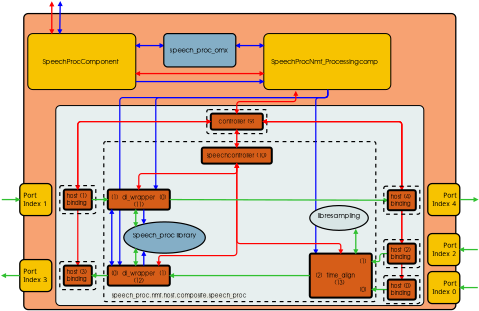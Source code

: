 <?xml version="1.0" encoding="UTF-8"?>
<dia:diagram xmlns:dia="http://www.lysator.liu.se/~alla/dia/">
  <dia:layer name="Background" visible="true">
    <dia:object type="Standard - Box" version="0" id="O0">
      <dia:attribute name="obj_pos">
        <dia:point val="1.2,0.6"/>
      </dia:attribute>
      <dia:attribute name="obj_bb">
        <dia:rectangle val="1.168,0.568;22.832,15.432"/>
      </dia:attribute>
      <dia:attribute name="elem_corner">
        <dia:point val="1.2,0.6"/>
      </dia:attribute>
      <dia:attribute name="elem_width">
        <dia:real val="21.6"/>
      </dia:attribute>
      <dia:attribute name="elem_height">
        <dia:real val="14.8"/>
      </dia:attribute>
      <dia:attribute name="border_width">
        <dia:real val="0.064"/>
      </dia:attribute>
      <dia:attribute name="inner_color">
        <dia:color val="#f7a272"/>
      </dia:attribute>
      <dia:attribute name="show_background">
        <dia:boolean val="true"/>
      </dia:attribute>
      <dia:attribute name="corner_radius">
        <dia:real val="0.222"/>
      </dia:attribute>
    </dia:object>
    <dia:object type="Standard - Box" version="0" id="O1">
      <dia:attribute name="obj_pos">
        <dia:point val="2.8,5.2"/>
      </dia:attribute>
      <dia:attribute name="obj_bb">
        <dia:rectangle val="2.785,5.185;21.215,15.215"/>
      </dia:attribute>
      <dia:attribute name="elem_corner">
        <dia:point val="2.8,5.2"/>
      </dia:attribute>
      <dia:attribute name="elem_width">
        <dia:real val="18.4"/>
      </dia:attribute>
      <dia:attribute name="elem_height">
        <dia:real val="10"/>
      </dia:attribute>
      <dia:attribute name="border_width">
        <dia:real val="0.03"/>
      </dia:attribute>
      <dia:attribute name="inner_color">
        <dia:color val="#e7efef"/>
      </dia:attribute>
      <dia:attribute name="show_background">
        <dia:boolean val="true"/>
      </dia:attribute>
      <dia:attribute name="corner_radius">
        <dia:real val="0.222"/>
      </dia:attribute>
    </dia:object>
  </dia:layer>
  <dia:layer name="proxy" visible="true">
    <dia:group>
      <dia:object type="Standard - Box" version="0" id="O2">
        <dia:attribute name="obj_pos">
          <dia:point val="13.2,1.6"/>
        </dia:attribute>
        <dia:attribute name="obj_bb">
          <dia:rectangle val="13.184,1.584;19.566,4.416"/>
        </dia:attribute>
        <dia:attribute name="elem_corner">
          <dia:point val="13.2,1.6"/>
        </dia:attribute>
        <dia:attribute name="elem_width">
          <dia:real val="6.35"/>
        </dia:attribute>
        <dia:attribute name="elem_height">
          <dia:real val="2.8"/>
        </dia:attribute>
        <dia:attribute name="border_width">
          <dia:real val="0.032"/>
        </dia:attribute>
        <dia:attribute name="inner_color">
          <dia:color val="#f7c300"/>
        </dia:attribute>
        <dia:attribute name="show_background">
          <dia:boolean val="true"/>
        </dia:attribute>
        <dia:attribute name="corner_radius">
          <dia:real val="0.254"/>
        </dia:attribute>
      </dia:object>
      <dia:object type="Standard - Text" version="1" id="O3">
        <dia:attribute name="obj_pos">
          <dia:point val="13.579,3.118"/>
        </dia:attribute>
        <dia:attribute name="obj_bb">
          <dia:rectangle val="13.579,2.803;19.171,3.197"/>
        </dia:attribute>
        <dia:attribute name="text">
          <dia:composite type="text">
            <dia:attribute name="string">
              <dia:string>#SpeechProcNmf_Processingcomp#</dia:string>
            </dia:attribute>
            <dia:attribute name="font">
              <dia:font family="AvantGarde" style="0" name="AvantGarde-Book"/>
            </dia:attribute>
            <dia:attribute name="height">
              <dia:real val="0.423"/>
            </dia:attribute>
            <dia:attribute name="pos">
              <dia:point val="13.579,3.118"/>
            </dia:attribute>
            <dia:attribute name="color">
              <dia:color val="#000000"/>
            </dia:attribute>
            <dia:attribute name="alignment">
              <dia:enum val="0"/>
            </dia:attribute>
          </dia:composite>
        </dia:attribute>
        <dia:attribute name="valign">
          <dia:enum val="3"/>
        </dia:attribute>
      </dia:object>
    </dia:group>
    <dia:group>
      <dia:object type="Standard - Box" version="0" id="O4">
        <dia:attribute name="obj_pos">
          <dia:point val="1.4,1.6"/>
        </dia:attribute>
        <dia:attribute name="obj_bb">
          <dia:rectangle val="1.385,1.585;6.815,4.415"/>
        </dia:attribute>
        <dia:attribute name="elem_corner">
          <dia:point val="1.4,1.6"/>
        </dia:attribute>
        <dia:attribute name="elem_width">
          <dia:real val="5.4"/>
        </dia:attribute>
        <dia:attribute name="elem_height">
          <dia:real val="2.8"/>
        </dia:attribute>
        <dia:attribute name="border_width">
          <dia:real val="0.03"/>
        </dia:attribute>
        <dia:attribute name="inner_color">
          <dia:color val="#f7c300"/>
        </dia:attribute>
        <dia:attribute name="show_background">
          <dia:boolean val="true"/>
        </dia:attribute>
        <dia:attribute name="corner_radius">
          <dia:real val="0.254"/>
        </dia:attribute>
      </dia:object>
      <dia:object type="Standard - Text" version="1" id="O5">
        <dia:attribute name="obj_pos">
          <dia:point val="2.131,3.118"/>
        </dia:attribute>
        <dia:attribute name="obj_bb">
          <dia:rectangle val="2.131,2.803;6.069,3.197"/>
        </dia:attribute>
        <dia:attribute name="text">
          <dia:composite type="text">
            <dia:attribute name="string">
              <dia:string>#SpeechProcComponent#</dia:string>
            </dia:attribute>
            <dia:attribute name="font">
              <dia:font family="AvantGarde" style="0" name="AvantGarde-Book"/>
            </dia:attribute>
            <dia:attribute name="height">
              <dia:real val="0.423"/>
            </dia:attribute>
            <dia:attribute name="pos">
              <dia:point val="2.131,3.118"/>
            </dia:attribute>
            <dia:attribute name="color">
              <dia:color val="#000000"/>
            </dia:attribute>
            <dia:attribute name="alignment">
              <dia:enum val="0"/>
            </dia:attribute>
          </dia:composite>
        </dia:attribute>
        <dia:attribute name="valign">
          <dia:enum val="3"/>
        </dia:attribute>
      </dia:object>
    </dia:group>
    <dia:object type="Standard - PolyLine" version="0" id="O6">
      <dia:attribute name="obj_pos">
        <dia:point val="2.6,1.6"/>
      </dia:attribute>
      <dia:attribute name="obj_bb">
        <dia:rectangle val="2.474,-0.014;2.726,1.639"/>
      </dia:attribute>
      <dia:attribute name="poly_points">
        <dia:point val="2.6,1.6"/>
        <dia:point val="2.6,0.026"/>
      </dia:attribute>
      <dia:attribute name="line_color">
        <dia:color val="#ff0000"/>
      </dia:attribute>
      <dia:attribute name="line_width">
        <dia:real val="0.064"/>
      </dia:attribute>
      <dia:attribute name="start_arrow">
        <dia:enum val="3"/>
      </dia:attribute>
      <dia:attribute name="start_arrow_length">
        <dia:real val="0.15"/>
      </dia:attribute>
      <dia:attribute name="start_arrow_width">
        <dia:real val="0.15"/>
      </dia:attribute>
      <dia:attribute name="end_arrow">
        <dia:enum val="3"/>
      </dia:attribute>
      <dia:attribute name="end_arrow_length">
        <dia:real val="0.15"/>
      </dia:attribute>
      <dia:attribute name="end_arrow_width">
        <dia:real val="0.15"/>
      </dia:attribute>
    </dia:object>
    <dia:object type="Standard - PolyLine" version="0" id="O7">
      <dia:attribute name="obj_pos">
        <dia:point val="3,1.6"/>
      </dia:attribute>
      <dia:attribute name="obj_bb">
        <dia:rectangle val="2.877,-0.029;3.145,1.639"/>
      </dia:attribute>
      <dia:attribute name="poly_points">
        <dia:point val="3,1.6"/>
        <dia:point val="3.022,0.011"/>
      </dia:attribute>
      <dia:attribute name="line_color">
        <dia:color val="#0000ff"/>
      </dia:attribute>
      <dia:attribute name="line_width">
        <dia:real val="0.064"/>
      </dia:attribute>
      <dia:attribute name="start_arrow">
        <dia:enum val="3"/>
      </dia:attribute>
      <dia:attribute name="start_arrow_length">
        <dia:real val="0.15"/>
      </dia:attribute>
      <dia:attribute name="start_arrow_width">
        <dia:real val="0.15"/>
      </dia:attribute>
      <dia:attribute name="end_arrow">
        <dia:enum val="3"/>
      </dia:attribute>
      <dia:attribute name="end_arrow_length">
        <dia:real val="0.15"/>
      </dia:attribute>
      <dia:attribute name="end_arrow_width">
        <dia:real val="0.15"/>
      </dia:attribute>
    </dia:object>
    <dia:object type="Standard - PolyLine" version="0" id="O8">
      <dia:attribute name="obj_pos">
        <dia:point val="8.2,2.2"/>
      </dia:attribute>
      <dia:attribute name="obj_bb">
        <dia:rectangle val="6.761,2.074;8.239,2.326"/>
      </dia:attribute>
      <dia:attribute name="poly_points">
        <dia:point val="8.2,2.2"/>
        <dia:point val="6.8,2.2"/>
      </dia:attribute>
      <dia:attribute name="line_color">
        <dia:color val="#0000ff"/>
      </dia:attribute>
      <dia:attribute name="line_width">
        <dia:real val="0.064"/>
      </dia:attribute>
      <dia:attribute name="start_arrow">
        <dia:enum val="3"/>
      </dia:attribute>
      <dia:attribute name="start_arrow_length">
        <dia:real val="0.15"/>
      </dia:attribute>
      <dia:attribute name="start_arrow_width">
        <dia:real val="0.15"/>
      </dia:attribute>
      <dia:attribute name="end_arrow">
        <dia:enum val="3"/>
      </dia:attribute>
      <dia:attribute name="end_arrow_length">
        <dia:real val="0.15"/>
      </dia:attribute>
      <dia:attribute name="end_arrow_width">
        <dia:real val="0.15"/>
      </dia:attribute>
    </dia:object>
    <dia:object type="Standard - PolyLine" version="0" id="O9">
      <dia:attribute name="obj_pos">
        <dia:point val="13.2,2.2"/>
      </dia:attribute>
      <dia:attribute name="obj_bb">
        <dia:rectangle val="11.761,2.074;13.239,2.326"/>
      </dia:attribute>
      <dia:attribute name="poly_points">
        <dia:point val="13.2,2.2"/>
        <dia:point val="11.8,2.2"/>
      </dia:attribute>
      <dia:attribute name="line_color">
        <dia:color val="#0000ff"/>
      </dia:attribute>
      <dia:attribute name="line_width">
        <dia:real val="0.064"/>
      </dia:attribute>
      <dia:attribute name="start_arrow">
        <dia:enum val="3"/>
      </dia:attribute>
      <dia:attribute name="start_arrow_length">
        <dia:real val="0.15"/>
      </dia:attribute>
      <dia:attribute name="start_arrow_width">
        <dia:real val="0.15"/>
      </dia:attribute>
      <dia:attribute name="end_arrow">
        <dia:enum val="3"/>
      </dia:attribute>
      <dia:attribute name="end_arrow_length">
        <dia:real val="0.15"/>
      </dia:attribute>
      <dia:attribute name="end_arrow_width">
        <dia:real val="0.15"/>
      </dia:attribute>
    </dia:object>
    <dia:object type="Standard - PolyLine" version="0" id="O10">
      <dia:attribute name="obj_pos">
        <dia:point val="13.2,3.6"/>
      </dia:attribute>
      <dia:attribute name="obj_bb">
        <dia:rectangle val="6.761,3.474;13.239,3.726"/>
      </dia:attribute>
      <dia:attribute name="poly_points">
        <dia:point val="13.2,3.6"/>
        <dia:point val="6.8,3.6"/>
      </dia:attribute>
      <dia:attribute name="line_color">
        <dia:color val="#ff0000"/>
      </dia:attribute>
      <dia:attribute name="line_width">
        <dia:real val="0.064"/>
      </dia:attribute>
      <dia:attribute name="start_arrow">
        <dia:enum val="3"/>
      </dia:attribute>
      <dia:attribute name="start_arrow_length">
        <dia:real val="0.15"/>
      </dia:attribute>
      <dia:attribute name="start_arrow_width">
        <dia:real val="0.15"/>
      </dia:attribute>
      <dia:attribute name="end_arrow">
        <dia:enum val="3"/>
      </dia:attribute>
      <dia:attribute name="end_arrow_length">
        <dia:real val="0.15"/>
      </dia:attribute>
      <dia:attribute name="end_arrow_width">
        <dia:real val="0.15"/>
      </dia:attribute>
    </dia:object>
    <dia:object type="Standard - PolyLine" version="0" id="O11">
      <dia:attribute name="obj_pos">
        <dia:point val="13.2,4"/>
      </dia:attribute>
      <dia:attribute name="obj_bb">
        <dia:rectangle val="6.768,3.874;13.239,4.126"/>
      </dia:attribute>
      <dia:attribute name="poly_points">
        <dia:point val="13.2,4"/>
        <dia:point val="6.8,4"/>
      </dia:attribute>
      <dia:attribute name="line_color">
        <dia:color val="#0000ff"/>
      </dia:attribute>
      <dia:attribute name="line_width">
        <dia:real val="0.064"/>
      </dia:attribute>
      <dia:attribute name="start_arrow">
        <dia:enum val="3"/>
      </dia:attribute>
      <dia:attribute name="start_arrow_length">
        <dia:real val="0.15"/>
      </dia:attribute>
      <dia:attribute name="start_arrow_width">
        <dia:real val="0.15"/>
      </dia:attribute>
    </dia:object>
    <dia:group>
      <dia:object type="Standard - Box" version="0" id="O12">
        <dia:attribute name="obj_pos">
          <dia:point val="1,9.1"/>
        </dia:attribute>
        <dia:attribute name="obj_bb">
          <dia:rectangle val="0.968,9.068;2.632,10.732"/>
        </dia:attribute>
        <dia:attribute name="elem_corner">
          <dia:point val="1,9.1"/>
        </dia:attribute>
        <dia:attribute name="elem_width">
          <dia:real val="1.6"/>
        </dia:attribute>
        <dia:attribute name="elem_height">
          <dia:real val="1.6"/>
        </dia:attribute>
        <dia:attribute name="border_width">
          <dia:real val="0.064"/>
        </dia:attribute>
        <dia:attribute name="inner_color">
          <dia:color val="#f7c300"/>
        </dia:attribute>
        <dia:attribute name="show_background">
          <dia:boolean val="true"/>
        </dia:attribute>
        <dia:attribute name="corner_radius">
          <dia:real val="0.222"/>
        </dia:attribute>
      </dia:object>
      <dia:object type="Standard - Text" version="1" id="O13">
        <dia:attribute name="obj_pos">
          <dia:point val="1.173,9.806"/>
        </dia:attribute>
        <dia:attribute name="obj_bb">
          <dia:rectangle val="1.173,9.491;2.428,10.309"/>
        </dia:attribute>
        <dia:attribute name="text">
          <dia:composite type="text">
            <dia:attribute name="string">
              <dia:string>#Port
Index 1#</dia:string>
            </dia:attribute>
            <dia:attribute name="font">
              <dia:font family="sans" style="0" name="Helvetica"/>
            </dia:attribute>
            <dia:attribute name="height">
              <dia:real val="0.423"/>
            </dia:attribute>
            <dia:attribute name="pos">
              <dia:point val="1.173,9.806"/>
            </dia:attribute>
            <dia:attribute name="color">
              <dia:color val="#000000"/>
            </dia:attribute>
            <dia:attribute name="alignment">
              <dia:enum val="0"/>
            </dia:attribute>
          </dia:composite>
        </dia:attribute>
        <dia:attribute name="valign">
          <dia:enum val="3"/>
        </dia:attribute>
      </dia:object>
    </dia:group>
    <dia:group>
      <dia:object type="Standard - Box" version="0" id="O14">
        <dia:attribute name="obj_pos">
          <dia:point val="1,12.9"/>
        </dia:attribute>
        <dia:attribute name="obj_bb">
          <dia:rectangle val="0.968,12.868;2.632,14.532"/>
        </dia:attribute>
        <dia:attribute name="elem_corner">
          <dia:point val="1,12.9"/>
        </dia:attribute>
        <dia:attribute name="elem_width">
          <dia:real val="1.6"/>
        </dia:attribute>
        <dia:attribute name="elem_height">
          <dia:real val="1.6"/>
        </dia:attribute>
        <dia:attribute name="border_width">
          <dia:real val="0.064"/>
        </dia:attribute>
        <dia:attribute name="inner_color">
          <dia:color val="#f7c300"/>
        </dia:attribute>
        <dia:attribute name="show_background">
          <dia:boolean val="true"/>
        </dia:attribute>
        <dia:attribute name="corner_radius">
          <dia:real val="0.222"/>
        </dia:attribute>
      </dia:object>
      <dia:object type="Standard - Text" version="1" id="O15">
        <dia:attribute name="obj_pos">
          <dia:point val="1.173,13.606"/>
        </dia:attribute>
        <dia:attribute name="obj_bb">
          <dia:rectangle val="1.173,13.291;2.428,14.109"/>
        </dia:attribute>
        <dia:attribute name="text">
          <dia:composite type="text">
            <dia:attribute name="string">
              <dia:string>#Port
Index 3#</dia:string>
            </dia:attribute>
            <dia:attribute name="font">
              <dia:font family="sans" style="0" name="Helvetica"/>
            </dia:attribute>
            <dia:attribute name="height">
              <dia:real val="0.423"/>
            </dia:attribute>
            <dia:attribute name="pos">
              <dia:point val="1.173,13.606"/>
            </dia:attribute>
            <dia:attribute name="color">
              <dia:color val="#000000"/>
            </dia:attribute>
            <dia:attribute name="alignment">
              <dia:enum val="0"/>
            </dia:attribute>
          </dia:composite>
        </dia:attribute>
        <dia:attribute name="valign">
          <dia:enum val="3"/>
        </dia:attribute>
      </dia:object>
    </dia:group>
    <dia:group>
      <dia:object type="Standard - Box" version="0" id="O16">
        <dia:attribute name="obj_pos">
          <dia:point val="21.4,13.5"/>
        </dia:attribute>
        <dia:attribute name="obj_bb">
          <dia:rectangle val="21.368,13.468;23.032,15.132"/>
        </dia:attribute>
        <dia:attribute name="elem_corner">
          <dia:point val="21.4,13.5"/>
        </dia:attribute>
        <dia:attribute name="elem_width">
          <dia:real val="1.6"/>
        </dia:attribute>
        <dia:attribute name="elem_height">
          <dia:real val="1.6"/>
        </dia:attribute>
        <dia:attribute name="border_width">
          <dia:real val="0.064"/>
        </dia:attribute>
        <dia:attribute name="inner_color">
          <dia:color val="#f7c300"/>
        </dia:attribute>
        <dia:attribute name="show_background">
          <dia:boolean val="true"/>
        </dia:attribute>
        <dia:attribute name="corner_radius">
          <dia:real val="0.222"/>
        </dia:attribute>
      </dia:object>
      <dia:object type="Standard - Text" version="1" id="O17">
        <dia:attribute name="obj_pos">
          <dia:point val="22.828,14.206"/>
        </dia:attribute>
        <dia:attribute name="obj_bb">
          <dia:rectangle val="21.573,13.891;22.828,14.709"/>
        </dia:attribute>
        <dia:attribute name="text">
          <dia:composite type="text">
            <dia:attribute name="string">
              <dia:string>#Port
Index 0#</dia:string>
            </dia:attribute>
            <dia:attribute name="font">
              <dia:font family="sans" style="0" name="Helvetica"/>
            </dia:attribute>
            <dia:attribute name="height">
              <dia:real val="0.423"/>
            </dia:attribute>
            <dia:attribute name="pos">
              <dia:point val="22.828,14.206"/>
            </dia:attribute>
            <dia:attribute name="color">
              <dia:color val="#000000"/>
            </dia:attribute>
            <dia:attribute name="alignment">
              <dia:enum val="2"/>
            </dia:attribute>
          </dia:composite>
        </dia:attribute>
        <dia:attribute name="valign">
          <dia:enum val="3"/>
        </dia:attribute>
      </dia:object>
    </dia:group>
    <dia:group>
      <dia:object type="Standard - Box" version="0" id="O18">
        <dia:attribute name="obj_pos">
          <dia:point val="21.4,11.6"/>
        </dia:attribute>
        <dia:attribute name="obj_bb">
          <dia:rectangle val="21.368,11.568;23.032,13.232"/>
        </dia:attribute>
        <dia:attribute name="elem_corner">
          <dia:point val="21.4,11.6"/>
        </dia:attribute>
        <dia:attribute name="elem_width">
          <dia:real val="1.6"/>
        </dia:attribute>
        <dia:attribute name="elem_height">
          <dia:real val="1.6"/>
        </dia:attribute>
        <dia:attribute name="border_width">
          <dia:real val="0.064"/>
        </dia:attribute>
        <dia:attribute name="inner_color">
          <dia:color val="#f7c300"/>
        </dia:attribute>
        <dia:attribute name="show_background">
          <dia:boolean val="true"/>
        </dia:attribute>
        <dia:attribute name="corner_radius">
          <dia:real val="0.222"/>
        </dia:attribute>
      </dia:object>
      <dia:object type="Standard - Text" version="1" id="O19">
        <dia:attribute name="obj_pos">
          <dia:point val="22.828,12.306"/>
        </dia:attribute>
        <dia:attribute name="obj_bb">
          <dia:rectangle val="21.573,11.991;22.828,12.809"/>
        </dia:attribute>
        <dia:attribute name="text">
          <dia:composite type="text">
            <dia:attribute name="string">
              <dia:string>#Port
Index 2#</dia:string>
            </dia:attribute>
            <dia:attribute name="font">
              <dia:font family="sans" style="0" name="Helvetica"/>
            </dia:attribute>
            <dia:attribute name="height">
              <dia:real val="0.423"/>
            </dia:attribute>
            <dia:attribute name="pos">
              <dia:point val="22.828,12.306"/>
            </dia:attribute>
            <dia:attribute name="color">
              <dia:color val="#000000"/>
            </dia:attribute>
            <dia:attribute name="alignment">
              <dia:enum val="2"/>
            </dia:attribute>
          </dia:composite>
        </dia:attribute>
        <dia:attribute name="valign">
          <dia:enum val="3"/>
        </dia:attribute>
      </dia:object>
    </dia:group>
    <dia:group>
      <dia:object type="Standard - Box" version="0" id="O20">
        <dia:attribute name="obj_pos">
          <dia:point val="21.4,9.1"/>
        </dia:attribute>
        <dia:attribute name="obj_bb">
          <dia:rectangle val="21.368,9.068;23.032,10.732"/>
        </dia:attribute>
        <dia:attribute name="elem_corner">
          <dia:point val="21.4,9.1"/>
        </dia:attribute>
        <dia:attribute name="elem_width">
          <dia:real val="1.6"/>
        </dia:attribute>
        <dia:attribute name="elem_height">
          <dia:real val="1.6"/>
        </dia:attribute>
        <dia:attribute name="border_width">
          <dia:real val="0.064"/>
        </dia:attribute>
        <dia:attribute name="inner_color">
          <dia:color val="#f7c300"/>
        </dia:attribute>
        <dia:attribute name="show_background">
          <dia:boolean val="true"/>
        </dia:attribute>
        <dia:attribute name="corner_radius">
          <dia:real val="0.222"/>
        </dia:attribute>
      </dia:object>
      <dia:object type="Standard - Text" version="1" id="O21">
        <dia:attribute name="obj_pos">
          <dia:point val="22.828,9.806"/>
        </dia:attribute>
        <dia:attribute name="obj_bb">
          <dia:rectangle val="21.573,9.491;22.828,10.309"/>
        </dia:attribute>
        <dia:attribute name="text">
          <dia:composite type="text">
            <dia:attribute name="string">
              <dia:string>#Port
Index 4#</dia:string>
            </dia:attribute>
            <dia:attribute name="font">
              <dia:font family="sans" style="0" name="Helvetica"/>
            </dia:attribute>
            <dia:attribute name="height">
              <dia:real val="0.423"/>
            </dia:attribute>
            <dia:attribute name="pos">
              <dia:point val="22.828,9.806"/>
            </dia:attribute>
            <dia:attribute name="color">
              <dia:color val="#000000"/>
            </dia:attribute>
            <dia:attribute name="alignment">
              <dia:enum val="2"/>
            </dia:attribute>
          </dia:composite>
        </dia:attribute>
        <dia:attribute name="valign">
          <dia:enum val="3"/>
        </dia:attribute>
      </dia:object>
    </dia:group>
    <dia:object type="Standard - PolyLine" version="0" id="O22">
      <dia:attribute name="obj_pos">
        <dia:point val="1,13.7"/>
      </dia:attribute>
      <dia:attribute name="obj_bb">
        <dia:rectangle val="0.029,13.574;1.032,13.826"/>
      </dia:attribute>
      <dia:attribute name="poly_points">
        <dia:point val="1,13.7"/>
        <dia:point val="0.1,13.7"/>
      </dia:attribute>
      <dia:attribute name="line_color">
        <dia:color val="#31c031"/>
      </dia:attribute>
      <dia:attribute name="line_width">
        <dia:real val="0.064"/>
      </dia:attribute>
      <dia:attribute name="end_arrow">
        <dia:enum val="3"/>
      </dia:attribute>
      <dia:attribute name="end_arrow_length">
        <dia:real val="0.15"/>
      </dia:attribute>
      <dia:attribute name="end_arrow_width">
        <dia:real val="0.15"/>
      </dia:attribute>
      <dia:connections>
        <dia:connection handle="0" to="O14" connection="3"/>
      </dia:connections>
    </dia:object>
    <dia:object type="Standard - PolyLine" version="0" id="O23">
      <dia:attribute name="obj_pos">
        <dia:point val="23.9,12.4"/>
      </dia:attribute>
      <dia:attribute name="obj_bb">
        <dia:rectangle val="22.929,12.274;23.932,12.526"/>
      </dia:attribute>
      <dia:attribute name="poly_points">
        <dia:point val="23.9,12.4"/>
        <dia:point val="23,12.4"/>
      </dia:attribute>
      <dia:attribute name="line_color">
        <dia:color val="#31c031"/>
      </dia:attribute>
      <dia:attribute name="line_width">
        <dia:real val="0.064"/>
      </dia:attribute>
      <dia:attribute name="end_arrow">
        <dia:enum val="3"/>
      </dia:attribute>
      <dia:attribute name="end_arrow_length">
        <dia:real val="0.15"/>
      </dia:attribute>
      <dia:attribute name="end_arrow_width">
        <dia:real val="0.15"/>
      </dia:attribute>
      <dia:connections>
        <dia:connection handle="1" to="O18" connection="4"/>
      </dia:connections>
    </dia:object>
    <dia:object type="Standard - PolyLine" version="0" id="O24">
      <dia:attribute name="obj_pos">
        <dia:point val="23.9,14.3"/>
      </dia:attribute>
      <dia:attribute name="obj_bb">
        <dia:rectangle val="22.929,14.174;23.932,14.426"/>
      </dia:attribute>
      <dia:attribute name="poly_points">
        <dia:point val="23.9,14.3"/>
        <dia:point val="23,14.3"/>
      </dia:attribute>
      <dia:attribute name="line_color">
        <dia:color val="#31c031"/>
      </dia:attribute>
      <dia:attribute name="line_width">
        <dia:real val="0.064"/>
      </dia:attribute>
      <dia:attribute name="end_arrow">
        <dia:enum val="3"/>
      </dia:attribute>
      <dia:attribute name="end_arrow_length">
        <dia:real val="0.15"/>
      </dia:attribute>
      <dia:attribute name="end_arrow_width">
        <dia:real val="0.15"/>
      </dia:attribute>
      <dia:connections>
        <dia:connection handle="1" to="O16" connection="4"/>
      </dia:connections>
    </dia:object>
    <dia:object type="Standard - PolyLine" version="0" id="O25">
      <dia:attribute name="obj_pos">
        <dia:point val="1,9.9"/>
      </dia:attribute>
      <dia:attribute name="obj_bb">
        <dia:rectangle val="0.068,9.774;1.039,10.026"/>
      </dia:attribute>
      <dia:attribute name="poly_points">
        <dia:point val="1,9.9"/>
        <dia:point val="0.1,9.9"/>
      </dia:attribute>
      <dia:attribute name="line_color">
        <dia:color val="#31c031"/>
      </dia:attribute>
      <dia:attribute name="line_width">
        <dia:real val="0.064"/>
      </dia:attribute>
      <dia:attribute name="start_arrow">
        <dia:enum val="3"/>
      </dia:attribute>
      <dia:attribute name="start_arrow_length">
        <dia:real val="0.15"/>
      </dia:attribute>
      <dia:attribute name="start_arrow_width">
        <dia:real val="0.15"/>
      </dia:attribute>
      <dia:connections>
        <dia:connection handle="0" to="O12" connection="3"/>
      </dia:connections>
    </dia:object>
    <dia:object type="Standard - PolyLine" version="0" id="O26">
      <dia:attribute name="obj_pos">
        <dia:point val="23.9,9.9"/>
      </dia:attribute>
      <dia:attribute name="obj_bb">
        <dia:rectangle val="22.968,9.774;23.939,10.026"/>
      </dia:attribute>
      <dia:attribute name="poly_points">
        <dia:point val="23.9,9.9"/>
        <dia:point val="23,9.9"/>
      </dia:attribute>
      <dia:attribute name="line_color">
        <dia:color val="#31c031"/>
      </dia:attribute>
      <dia:attribute name="line_width">
        <dia:real val="0.064"/>
      </dia:attribute>
      <dia:attribute name="start_arrow">
        <dia:enum val="3"/>
      </dia:attribute>
      <dia:attribute name="start_arrow_length">
        <dia:real val="0.15"/>
      </dia:attribute>
      <dia:attribute name="start_arrow_width">
        <dia:real val="0.15"/>
      </dia:attribute>
      <dia:connections>
        <dia:connection handle="1" to="O20" connection="4"/>
      </dia:connections>
    </dia:object>
    <dia:object type="Standard - Box" version="0" id="O27">
      <dia:attribute name="obj_pos">
        <dia:point val="5.2,7"/>
      </dia:attribute>
      <dia:attribute name="obj_bb">
        <dia:rectangle val="5.17,6.97;18.83,15.03"/>
      </dia:attribute>
      <dia:attribute name="elem_corner">
        <dia:point val="5.2,7"/>
      </dia:attribute>
      <dia:attribute name="elem_width">
        <dia:real val="13.6"/>
      </dia:attribute>
      <dia:attribute name="elem_height">
        <dia:real val="8"/>
      </dia:attribute>
      <dia:attribute name="border_width">
        <dia:real val="0.06"/>
      </dia:attribute>
      <dia:attribute name="show_background">
        <dia:boolean val="false"/>
      </dia:attribute>
      <dia:attribute name="line_style">
        <dia:enum val="1"/>
      </dia:attribute>
      <dia:attribute name="dashlength">
        <dia:real val="0.191"/>
      </dia:attribute>
      <dia:attribute name="corner_radius">
        <dia:real val="0.095"/>
      </dia:attribute>
    </dia:object>
    <dia:group>
      <dia:object type="Standard - Box" version="0" id="O28">
        <dia:attribute name="obj_pos">
          <dia:point val="8.2,1.6"/>
        </dia:attribute>
        <dia:attribute name="obj_bb">
          <dia:rectangle val="8.17,1.57;11.83,3.298"/>
        </dia:attribute>
        <dia:attribute name="elem_corner">
          <dia:point val="8.2,1.6"/>
        </dia:attribute>
        <dia:attribute name="elem_width">
          <dia:real val="3.6"/>
        </dia:attribute>
        <dia:attribute name="elem_height">
          <dia:real val="1.668"/>
        </dia:attribute>
        <dia:attribute name="border_width">
          <dia:real val="0.06"/>
        </dia:attribute>
        <dia:attribute name="inner_color">
          <dia:color val="#84aec6"/>
        </dia:attribute>
        <dia:attribute name="show_background">
          <dia:boolean val="true"/>
        </dia:attribute>
        <dia:attribute name="corner_radius">
          <dia:real val="0.191"/>
        </dia:attribute>
      </dia:object>
      <dia:object type="Standard - Text" version="1" id="O29">
        <dia:attribute name="obj_pos">
          <dia:point val="8.488,2.551"/>
        </dia:attribute>
        <dia:attribute name="obj_bb">
          <dia:rectangle val="8.488,2.236;11.512,2.631"/>
        </dia:attribute>
        <dia:attribute name="text">
          <dia:composite type="text">
            <dia:attribute name="string">
              <dia:string>#speech_proc_omx#</dia:string>
            </dia:attribute>
            <dia:attribute name="font">
              <dia:font family="AvantGarde" style="0" name="AvantGarde-Book"/>
            </dia:attribute>
            <dia:attribute name="height">
              <dia:real val="0.423"/>
            </dia:attribute>
            <dia:attribute name="pos">
              <dia:point val="8.488,2.551"/>
            </dia:attribute>
            <dia:attribute name="color">
              <dia:color val="#000000"/>
            </dia:attribute>
            <dia:attribute name="alignment">
              <dia:enum val="0"/>
            </dia:attribute>
          </dia:composite>
        </dia:attribute>
        <dia:attribute name="valign">
          <dia:enum val="3"/>
        </dia:attribute>
      </dia:object>
    </dia:group>
  </dia:layer>
  <dia:layer name="nmf" visible="true" active="true">
    <dia:object type="Standard - ZigZagLine" version="1" id="O30">
      <dia:attribute name="obj_pos">
        <dia:point val="13.15,6"/>
      </dia:attribute>
      <dia:attribute name="obj_bb">
        <dia:rectangle val="13.113,5.876;20.224,12.137"/>
      </dia:attribute>
      <dia:attribute name="orth_points">
        <dia:point val="13.15,6"/>
        <dia:point val="20.1,6"/>
        <dia:point val="20.1,12.1"/>
      </dia:attribute>
      <dia:attribute name="orth_orient">
        <dia:enum val="0"/>
        <dia:enum val="1"/>
      </dia:attribute>
      <dia:attribute name="autorouting">
        <dia:boolean val="false"/>
      </dia:attribute>
      <dia:attribute name="line_color">
        <dia:color val="#ff0000"/>
      </dia:attribute>
      <dia:attribute name="line_width">
        <dia:real val="0.06"/>
      </dia:attribute>
      <dia:attribute name="start_arrow">
        <dia:enum val="3"/>
      </dia:attribute>
      <dia:attribute name="start_arrow_length">
        <dia:real val="0.15"/>
      </dia:attribute>
      <dia:attribute name="start_arrow_width">
        <dia:real val="0.15"/>
      </dia:attribute>
      <dia:attribute name="end_arrow">
        <dia:enum val="3"/>
      </dia:attribute>
      <dia:attribute name="end_arrow_length">
        <dia:real val="0.15"/>
      </dia:attribute>
      <dia:attribute name="end_arrow_width">
        <dia:real val="0.15"/>
      </dia:attribute>
      <dia:attribute name="corner_radius">
        <dia:real val="0.15"/>
      </dia:attribute>
      <dia:connections>
        <dia:connection handle="0" to="O59" connection="4"/>
        <dia:connection handle="1" to="O80" connection="1"/>
      </dia:connections>
    </dia:object>
    <dia:object type="Standard - ZigZagLine" version="1" id="O31">
      <dia:attribute name="obj_pos">
        <dia:point val="13.15,6"/>
      </dia:attribute>
      <dia:attribute name="obj_bb">
        <dia:rectangle val="13.113,5.876;20.224,13.937"/>
      </dia:attribute>
      <dia:attribute name="orth_points">
        <dia:point val="13.15,6"/>
        <dia:point val="20.1,6"/>
        <dia:point val="20.1,13.9"/>
      </dia:attribute>
      <dia:attribute name="orth_orient">
        <dia:enum val="0"/>
        <dia:enum val="1"/>
      </dia:attribute>
      <dia:attribute name="autorouting">
        <dia:boolean val="false"/>
      </dia:attribute>
      <dia:attribute name="line_color">
        <dia:color val="#ff0000"/>
      </dia:attribute>
      <dia:attribute name="line_width">
        <dia:real val="0.06"/>
      </dia:attribute>
      <dia:attribute name="start_arrow">
        <dia:enum val="3"/>
      </dia:attribute>
      <dia:attribute name="start_arrow_length">
        <dia:real val="0.15"/>
      </dia:attribute>
      <dia:attribute name="start_arrow_width">
        <dia:real val="0.15"/>
      </dia:attribute>
      <dia:attribute name="end_arrow">
        <dia:enum val="3"/>
      </dia:attribute>
      <dia:attribute name="end_arrow_length">
        <dia:real val="0.15"/>
      </dia:attribute>
      <dia:attribute name="end_arrow_width">
        <dia:real val="0.15"/>
      </dia:attribute>
      <dia:attribute name="corner_radius">
        <dia:real val="0.15"/>
      </dia:attribute>
      <dia:connections>
        <dia:connection handle="0" to="O59" connection="4"/>
        <dia:connection handle="1" to="O83" connection="1"/>
      </dia:connections>
    </dia:object>
    <dia:object type="Standard - ZigZagLine" version="1" id="O32">
      <dia:attribute name="obj_pos">
        <dia:point val="10.55,6"/>
      </dia:attribute>
      <dia:attribute name="obj_bb">
        <dia:rectangle val="3.776,5.876;10.587,13.237"/>
      </dia:attribute>
      <dia:attribute name="orth_points">
        <dia:point val="10.55,6"/>
        <dia:point val="3.9,6"/>
        <dia:point val="3.9,13.2"/>
      </dia:attribute>
      <dia:attribute name="orth_orient">
        <dia:enum val="0"/>
        <dia:enum val="1"/>
      </dia:attribute>
      <dia:attribute name="autorouting">
        <dia:boolean val="false"/>
      </dia:attribute>
      <dia:attribute name="line_color">
        <dia:color val="#ff0000"/>
      </dia:attribute>
      <dia:attribute name="line_width">
        <dia:real val="0.06"/>
      </dia:attribute>
      <dia:attribute name="start_arrow">
        <dia:enum val="3"/>
      </dia:attribute>
      <dia:attribute name="start_arrow_length">
        <dia:real val="0.15"/>
      </dia:attribute>
      <dia:attribute name="start_arrow_width">
        <dia:real val="0.15"/>
      </dia:attribute>
      <dia:attribute name="end_arrow">
        <dia:enum val="3"/>
      </dia:attribute>
      <dia:attribute name="end_arrow_length">
        <dia:real val="0.15"/>
      </dia:attribute>
      <dia:attribute name="end_arrow_width">
        <dia:real val="0.15"/>
      </dia:attribute>
      <dia:attribute name="corner_radius">
        <dia:real val="0.15"/>
      </dia:attribute>
      <dia:connections>
        <dia:connection handle="0" to="O59" connection="3"/>
        <dia:connection handle="1" to="O67" connection="1"/>
      </dia:connections>
    </dia:object>
    <dia:object type="Standard - ZigZagLine" version="1" id="O33">
      <dia:attribute name="obj_pos">
        <dia:point val="16.4,4.5"/>
      </dia:attribute>
      <dia:attribute name="obj_bb">
        <dia:rectangle val="15.677,4.47;16.43,12.667"/>
      </dia:attribute>
      <dia:attribute name="orth_points">
        <dia:point val="16.4,4.5"/>
        <dia:point val="16.4,4.8"/>
        <dia:point val="15.8,4.8"/>
        <dia:point val="15.8,12.6"/>
      </dia:attribute>
      <dia:attribute name="orth_orient">
        <dia:enum val="1"/>
        <dia:enum val="0"/>
        <dia:enum val="1"/>
      </dia:attribute>
      <dia:attribute name="autorouting">
        <dia:boolean val="false"/>
      </dia:attribute>
      <dia:attribute name="line_color">
        <dia:color val="#0000ff"/>
      </dia:attribute>
      <dia:attribute name="line_width">
        <dia:real val="0.06"/>
      </dia:attribute>
      <dia:attribute name="end_arrow">
        <dia:enum val="3"/>
      </dia:attribute>
      <dia:attribute name="end_arrow_length">
        <dia:real val="0.15"/>
      </dia:attribute>
      <dia:attribute name="end_arrow_width">
        <dia:real val="0.15"/>
      </dia:attribute>
      <dia:attribute name="corner_radius">
        <dia:real val="0.15"/>
      </dia:attribute>
    </dia:object>
    <dia:object type="Standard - ZigZagLine" version="1" id="O34">
      <dia:attribute name="obj_pos">
        <dia:point val="16.4,4.4"/>
      </dia:attribute>
      <dia:attribute name="obj_bb">
        <dia:rectangle val="5.876,4.37;16.43,13.267"/>
      </dia:attribute>
      <dia:attribute name="orth_points">
        <dia:point val="16.4,4.4"/>
        <dia:point val="16.4,4.8"/>
        <dia:point val="6,4.8"/>
        <dia:point val="6,13.2"/>
      </dia:attribute>
      <dia:attribute name="orth_orient">
        <dia:enum val="1"/>
        <dia:enum val="0"/>
        <dia:enum val="1"/>
      </dia:attribute>
      <dia:attribute name="autorouting">
        <dia:boolean val="false"/>
      </dia:attribute>
      <dia:attribute name="line_color">
        <dia:color val="#0000ff"/>
      </dia:attribute>
      <dia:attribute name="line_width">
        <dia:real val="0.06"/>
      </dia:attribute>
      <dia:attribute name="end_arrow">
        <dia:enum val="3"/>
      </dia:attribute>
      <dia:attribute name="end_arrow_length">
        <dia:real val="0.15"/>
      </dia:attribute>
      <dia:attribute name="end_arrow_width">
        <dia:real val="0.15"/>
      </dia:attribute>
      <dia:attribute name="corner_radius">
        <dia:real val="0.15"/>
      </dia:attribute>
    </dia:object>
    <dia:object type="Standard - ZigZagLine" version="1" id="O35">
      <dia:attribute name="obj_pos">
        <dia:point val="16.4,4.4"/>
      </dia:attribute>
      <dia:attribute name="obj_bb">
        <dia:rectangle val="7.676,4.37;16.43,9.467"/>
      </dia:attribute>
      <dia:attribute name="orth_points">
        <dia:point val="16.4,4.4"/>
        <dia:point val="16.4,4.8"/>
        <dia:point val="7.8,4.8"/>
        <dia:point val="7.8,9.4"/>
      </dia:attribute>
      <dia:attribute name="orth_orient">
        <dia:enum val="1"/>
        <dia:enum val="0"/>
        <dia:enum val="1"/>
      </dia:attribute>
      <dia:attribute name="autorouting">
        <dia:boolean val="false"/>
      </dia:attribute>
      <dia:attribute name="line_color">
        <dia:color val="#0000ff"/>
      </dia:attribute>
      <dia:attribute name="line_width">
        <dia:real val="0.06"/>
      </dia:attribute>
      <dia:attribute name="end_arrow">
        <dia:enum val="3"/>
      </dia:attribute>
      <dia:attribute name="end_arrow_length">
        <dia:real val="0.15"/>
      </dia:attribute>
      <dia:attribute name="end_arrow_width">
        <dia:real val="0.15"/>
      </dia:attribute>
      <dia:attribute name="corner_radius">
        <dia:real val="0.15"/>
      </dia:attribute>
    </dia:object>
    <dia:object type="Standard - Text" version="1" id="O36">
      <dia:attribute name="obj_pos">
        <dia:point val="5.6,14.8"/>
      </dia:attribute>
      <dia:attribute name="obj_bb">
        <dia:rectangle val="5.6,14.529;12.106,14.884"/>
      </dia:attribute>
      <dia:attribute name="text">
        <dia:composite type="text">
          <dia:attribute name="string">
            <dia:string>#speech_proc.nmf.host.composite.speech_proc#</dia:string>
          </dia:attribute>
          <dia:attribute name="font">
            <dia:font family="AvantGarde" style="0" name="AvantGarde-Book"/>
          </dia:attribute>
          <dia:attribute name="height">
            <dia:real val="0.353"/>
          </dia:attribute>
          <dia:attribute name="pos">
            <dia:point val="5.6,14.8"/>
          </dia:attribute>
          <dia:attribute name="color">
            <dia:color val="#000000"/>
          </dia:attribute>
          <dia:attribute name="alignment">
            <dia:enum val="0"/>
          </dia:attribute>
        </dia:composite>
      </dia:attribute>
      <dia:attribute name="valign">
        <dia:enum val="3"/>
      </dia:attribute>
      <dia:attribute name="fill_color">
        <dia:color val="#e6e8e1"/>
      </dia:attribute>
      <dia:attribute name="show_background">
        <dia:boolean val="true"/>
      </dia:attribute>
    </dia:object>
    <dia:group>
      <dia:object type="Standard - Box" version="0" id="O37">
        <dia:attribute name="obj_pos">
          <dia:point val="10.1,7.3"/>
        </dia:attribute>
        <dia:attribute name="obj_bb">
          <dia:rectangle val="10.05,7.25;13.65,8.15"/>
        </dia:attribute>
        <dia:attribute name="elem_corner">
          <dia:point val="10.1,7.3"/>
        </dia:attribute>
        <dia:attribute name="elem_width">
          <dia:real val="3.5"/>
        </dia:attribute>
        <dia:attribute name="elem_height">
          <dia:real val="0.8"/>
        </dia:attribute>
        <dia:attribute name="border_width">
          <dia:real val="0.1"/>
        </dia:attribute>
        <dia:attribute name="inner_color">
          <dia:color val="#d65d18"/>
        </dia:attribute>
        <dia:attribute name="show_background">
          <dia:boolean val="true"/>
        </dia:attribute>
        <dia:attribute name="corner_radius">
          <dia:real val="0.095"/>
        </dia:attribute>
      </dia:object>
      <dia:object type="Standard - Text" version="1" id="O38">
        <dia:attribute name="obj_pos">
          <dia:point val="10.34,7.798"/>
        </dia:attribute>
        <dia:attribute name="obj_bb">
          <dia:rectangle val="10.34,7.535;13.36,7.865"/>
        </dia:attribute>
        <dia:attribute name="text">
          <dia:composite type="text">
            <dia:attribute name="string">
              <dia:string>#speechcontroller (10)#</dia:string>
            </dia:attribute>
            <dia:attribute name="font">
              <dia:font family="AvantGarde" style="0" name="AvantGarde-Book"/>
            </dia:attribute>
            <dia:attribute name="height">
              <dia:real val="0.353"/>
            </dia:attribute>
            <dia:attribute name="pos">
              <dia:point val="10.34,7.798"/>
            </dia:attribute>
            <dia:attribute name="color">
              <dia:color val="#000000"/>
            </dia:attribute>
            <dia:attribute name="alignment">
              <dia:enum val="0"/>
            </dia:attribute>
          </dia:composite>
        </dia:attribute>
        <dia:attribute name="valign">
          <dia:enum val="3"/>
        </dia:attribute>
      </dia:object>
    </dia:group>
    <dia:group>
      <dia:object type="Standard - Box" version="0" id="O39">
        <dia:attribute name="obj_pos">
          <dia:point val="5.4,9.4"/>
        </dia:attribute>
        <dia:attribute name="obj_bb">
          <dia:rectangle val="5.35,9.35;8.55,10.45"/>
        </dia:attribute>
        <dia:attribute name="elem_corner">
          <dia:point val="5.4,9.4"/>
        </dia:attribute>
        <dia:attribute name="elem_width">
          <dia:real val="3.1"/>
        </dia:attribute>
        <dia:attribute name="elem_height">
          <dia:real val="1"/>
        </dia:attribute>
        <dia:attribute name="border_width">
          <dia:real val="0.1"/>
        </dia:attribute>
        <dia:attribute name="inner_color">
          <dia:color val="#d65d18"/>
        </dia:attribute>
        <dia:attribute name="show_background">
          <dia:boolean val="true"/>
        </dia:attribute>
        <dia:attribute name="corner_radius">
          <dia:real val="0.095"/>
        </dia:attribute>
      </dia:object>
      <dia:object type="Standard - Text" version="1" id="O40">
        <dia:attribute name="obj_pos">
          <dia:point val="6.95,9.9"/>
        </dia:attribute>
        <dia:attribute name="obj_bb">
          <dia:rectangle val="5.589,9.637;8.311,10.32"/>
        </dia:attribute>
        <dia:attribute name="text">
          <dia:composite type="text">
            <dia:attribute name="string">
              <dia:string>#[1]  dl_wrapper  [0]
(11)#</dia:string>
            </dia:attribute>
            <dia:attribute name="font">
              <dia:font family="AvantGarde" style="0" name="AvantGarde-Book"/>
            </dia:attribute>
            <dia:attribute name="height">
              <dia:real val="0.353"/>
            </dia:attribute>
            <dia:attribute name="pos">
              <dia:point val="6.95,9.9"/>
            </dia:attribute>
            <dia:attribute name="color">
              <dia:color val="#000000"/>
            </dia:attribute>
            <dia:attribute name="alignment">
              <dia:enum val="1"/>
            </dia:attribute>
          </dia:composite>
        </dia:attribute>
        <dia:attribute name="valign">
          <dia:enum val="3"/>
        </dia:attribute>
        <dia:connections>
          <dia:connection handle="0" to="O39" connection="8"/>
        </dia:connections>
      </dia:object>
    </dia:group>
    <dia:group>
      <dia:object type="Standard - Box" version="0" id="O41">
        <dia:attribute name="obj_pos">
          <dia:point val="5.4,13.2"/>
        </dia:attribute>
        <dia:attribute name="obj_bb">
          <dia:rectangle val="5.35,13.15;8.55,14.25"/>
        </dia:attribute>
        <dia:attribute name="elem_corner">
          <dia:point val="5.4,13.2"/>
        </dia:attribute>
        <dia:attribute name="elem_width">
          <dia:real val="3.1"/>
        </dia:attribute>
        <dia:attribute name="elem_height">
          <dia:real val="1"/>
        </dia:attribute>
        <dia:attribute name="border_width">
          <dia:real val="0.1"/>
        </dia:attribute>
        <dia:attribute name="inner_color">
          <dia:color val="#d65d18"/>
        </dia:attribute>
        <dia:attribute name="show_background">
          <dia:boolean val="true"/>
        </dia:attribute>
        <dia:attribute name="corner_radius">
          <dia:real val="0.095"/>
        </dia:attribute>
      </dia:object>
      <dia:object type="Standard - Text" version="1" id="O42">
        <dia:attribute name="obj_pos">
          <dia:point val="6.95,13.7"/>
        </dia:attribute>
        <dia:attribute name="obj_bb">
          <dia:rectangle val="5.589,13.438;8.311,14.12"/>
        </dia:attribute>
        <dia:attribute name="text">
          <dia:composite type="text">
            <dia:attribute name="string">
              <dia:string>#[0]  dl_wrapper  [1]
(12)#</dia:string>
            </dia:attribute>
            <dia:attribute name="font">
              <dia:font family="AvantGarde" style="0" name="AvantGarde-Book"/>
            </dia:attribute>
            <dia:attribute name="height">
              <dia:real val="0.353"/>
            </dia:attribute>
            <dia:attribute name="pos">
              <dia:point val="6.95,13.7"/>
            </dia:attribute>
            <dia:attribute name="color">
              <dia:color val="#000000"/>
            </dia:attribute>
            <dia:attribute name="alignment">
              <dia:enum val="1"/>
            </dia:attribute>
          </dia:composite>
        </dia:attribute>
        <dia:attribute name="valign">
          <dia:enum val="3"/>
        </dia:attribute>
        <dia:connections>
          <dia:connection handle="0" to="O41" connection="8"/>
        </dia:connections>
      </dia:object>
    </dia:group>
    <dia:object type="Standard - Text" version="1" id="O43">
      <dia:attribute name="obj_pos">
        <dia:point val="9.3,6.9"/>
      </dia:attribute>
      <dia:attribute name="obj_bb">
        <dia:rectangle val="9.3,6.305;9.3,7.053"/>
      </dia:attribute>
      <dia:attribute name="text">
        <dia:composite type="text">
          <dia:attribute name="string">
            <dia:string>##</dia:string>
          </dia:attribute>
          <dia:attribute name="font">
            <dia:font family="sans" style="0" name="Helvetica"/>
          </dia:attribute>
          <dia:attribute name="height">
            <dia:real val="0.8"/>
          </dia:attribute>
          <dia:attribute name="pos">
            <dia:point val="9.3,6.9"/>
          </dia:attribute>
          <dia:attribute name="color">
            <dia:color val="#ff0000"/>
          </dia:attribute>
          <dia:attribute name="alignment">
            <dia:enum val="0"/>
          </dia:attribute>
        </dia:composite>
      </dia:attribute>
      <dia:attribute name="valign">
        <dia:enum val="3"/>
      </dia:attribute>
    </dia:object>
    <dia:group>
      <dia:object type="Standard - Box" version="0" id="O44">
        <dia:attribute name="obj_pos">
          <dia:point val="15.5,12.6"/>
        </dia:attribute>
        <dia:attribute name="obj_bb">
          <dia:rectangle val="15.45,12.55;18.65,14.85"/>
        </dia:attribute>
        <dia:attribute name="elem_corner">
          <dia:point val="15.5,12.6"/>
        </dia:attribute>
        <dia:attribute name="elem_width">
          <dia:real val="3.1"/>
        </dia:attribute>
        <dia:attribute name="elem_height">
          <dia:real val="2.2"/>
        </dia:attribute>
        <dia:attribute name="border_width">
          <dia:real val="0.1"/>
        </dia:attribute>
        <dia:attribute name="inner_color">
          <dia:color val="#d65d18"/>
        </dia:attribute>
        <dia:attribute name="show_background">
          <dia:boolean val="true"/>
        </dia:attribute>
        <dia:attribute name="corner_radius">
          <dia:real val="0.095"/>
        </dia:attribute>
      </dia:object>
      <dia:object type="Standard - Text" version="1" id="O45">
        <dia:attribute name="obj_pos">
          <dia:point val="18.341,13.095"/>
        </dia:attribute>
        <dia:attribute name="obj_bb">
          <dia:rectangle val="15.759,12.832;18.341,14.573"/>
        </dia:attribute>
        <dia:attribute name="text">
          <dia:composite type="text">
            <dia:attribute name="string">
              <dia:string>#[1]

[2]  time_align      
(13)           
[0]#</dia:string>
            </dia:attribute>
            <dia:attribute name="font">
              <dia:font family="AvantGarde" style="0" name="AvantGarde-Book"/>
            </dia:attribute>
            <dia:attribute name="height">
              <dia:real val="0.353"/>
            </dia:attribute>
            <dia:attribute name="pos">
              <dia:point val="18.341,13.095"/>
            </dia:attribute>
            <dia:attribute name="color">
              <dia:color val="#000000"/>
            </dia:attribute>
            <dia:attribute name="alignment">
              <dia:enum val="2"/>
            </dia:attribute>
          </dia:composite>
        </dia:attribute>
        <dia:attribute name="valign">
          <dia:enum val="3"/>
        </dia:attribute>
      </dia:object>
    </dia:group>
    <dia:object type="Standard - ZigZagLine" version="1" id="O46">
      <dia:attribute name="obj_pos">
        <dia:point val="11.85,8.1"/>
      </dia:attribute>
      <dia:attribute name="obj_bb">
        <dia:rectangle val="6.826,8.063;11.973,9.437"/>
      </dia:attribute>
      <dia:attribute name="orth_points">
        <dia:point val="11.85,8.1"/>
        <dia:point val="11.85,8.6"/>
        <dia:point val="6.95,8.6"/>
        <dia:point val="6.95,9.4"/>
      </dia:attribute>
      <dia:attribute name="orth_orient">
        <dia:enum val="1"/>
        <dia:enum val="0"/>
        <dia:enum val="1"/>
      </dia:attribute>
      <dia:attribute name="autorouting">
        <dia:boolean val="false"/>
      </dia:attribute>
      <dia:attribute name="line_color">
        <dia:color val="#ff0000"/>
      </dia:attribute>
      <dia:attribute name="line_width">
        <dia:real val="0.06"/>
      </dia:attribute>
      <dia:attribute name="start_arrow">
        <dia:enum val="3"/>
      </dia:attribute>
      <dia:attribute name="start_arrow_length">
        <dia:real val="0.15"/>
      </dia:attribute>
      <dia:attribute name="start_arrow_width">
        <dia:real val="0.15"/>
      </dia:attribute>
      <dia:attribute name="end_arrow">
        <dia:enum val="3"/>
      </dia:attribute>
      <dia:attribute name="end_arrow_length">
        <dia:real val="0.15"/>
      </dia:attribute>
      <dia:attribute name="end_arrow_width">
        <dia:real val="0.15"/>
      </dia:attribute>
      <dia:attribute name="corner_radius">
        <dia:real val="0.15"/>
      </dia:attribute>
      <dia:connections>
        <dia:connection handle="0" to="O37" connection="6"/>
        <dia:connection handle="1" to="O39" connection="1"/>
      </dia:connections>
    </dia:object>
    <dia:group>
      <dia:object type="Standard - Ellipse" version="0" id="O47">
        <dia:attribute name="obj_pos">
          <dia:point val="6.2,11.018"/>
        </dia:attribute>
        <dia:attribute name="obj_bb">
          <dia:rectangle val="6.17,10.988;10.306,12.609"/>
        </dia:attribute>
        <dia:attribute name="elem_corner">
          <dia:point val="6.2,11.018"/>
        </dia:attribute>
        <dia:attribute name="elem_width">
          <dia:real val="4.076"/>
        </dia:attribute>
        <dia:attribute name="elem_height">
          <dia:real val="1.561"/>
        </dia:attribute>
        <dia:attribute name="border_width">
          <dia:real val="0.06"/>
        </dia:attribute>
        <dia:attribute name="inner_color">
          <dia:color val="#84aec6"/>
        </dia:attribute>
      </dia:object>
      <dia:object type="Standard - Text" version="1" id="O48">
        <dia:attribute name="obj_pos">
          <dia:point val="8.238,11.798"/>
        </dia:attribute>
        <dia:attribute name="obj_bb">
          <dia:rectangle val="6.56,11.483;9.915,11.878"/>
        </dia:attribute>
        <dia:attribute name="text">
          <dia:composite type="text">
            <dia:attribute name="string">
              <dia:string>#Speech_proc library#</dia:string>
            </dia:attribute>
            <dia:attribute name="font">
              <dia:font family="AvantGarde" style="0" name="AvantGarde-Book"/>
            </dia:attribute>
            <dia:attribute name="height">
              <dia:real val="0.423"/>
            </dia:attribute>
            <dia:attribute name="pos">
              <dia:point val="8.238,11.798"/>
            </dia:attribute>
            <dia:attribute name="color">
              <dia:color val="#000000"/>
            </dia:attribute>
            <dia:attribute name="alignment">
              <dia:enum val="1"/>
            </dia:attribute>
          </dia:composite>
        </dia:attribute>
        <dia:attribute name="valign">
          <dia:enum val="3"/>
        </dia:attribute>
        <dia:connections>
          <dia:connection handle="0" to="O47" connection="8"/>
        </dia:connections>
      </dia:object>
    </dia:group>
    <dia:object type="Standard - ZigZagLine" version="1" id="O49">
      <dia:attribute name="obj_pos">
        <dia:point val="11.85,8.1"/>
      </dia:attribute>
      <dia:attribute name="obj_bb">
        <dia:rectangle val="11.726,8.063;17.174,12.637"/>
      </dia:attribute>
      <dia:attribute name="orth_points">
        <dia:point val="11.85,8.1"/>
        <dia:point val="11.85,12.1"/>
        <dia:point val="17.05,12.1"/>
        <dia:point val="17.05,12.6"/>
      </dia:attribute>
      <dia:attribute name="orth_orient">
        <dia:enum val="1"/>
        <dia:enum val="0"/>
        <dia:enum val="1"/>
      </dia:attribute>
      <dia:attribute name="autorouting">
        <dia:boolean val="false"/>
      </dia:attribute>
      <dia:attribute name="line_color">
        <dia:color val="#ff0000"/>
      </dia:attribute>
      <dia:attribute name="line_width">
        <dia:real val="0.06"/>
      </dia:attribute>
      <dia:attribute name="start_arrow">
        <dia:enum val="3"/>
      </dia:attribute>
      <dia:attribute name="start_arrow_length">
        <dia:real val="0.15"/>
      </dia:attribute>
      <dia:attribute name="start_arrow_width">
        <dia:real val="0.15"/>
      </dia:attribute>
      <dia:attribute name="end_arrow">
        <dia:enum val="3"/>
      </dia:attribute>
      <dia:attribute name="end_arrow_length">
        <dia:real val="0.15"/>
      </dia:attribute>
      <dia:attribute name="end_arrow_width">
        <dia:real val="0.15"/>
      </dia:attribute>
      <dia:attribute name="corner_radius">
        <dia:real val="0.15"/>
      </dia:attribute>
      <dia:connections>
        <dia:connection handle="0" to="O37" connection="6"/>
        <dia:connection handle="1" to="O44" connection="1"/>
      </dia:connections>
    </dia:object>
    <dia:object type="Standard - PolyLine" version="0" id="O50">
      <dia:attribute name="obj_pos">
        <dia:point val="5.6,13.2"/>
      </dia:attribute>
      <dia:attribute name="obj_bb">
        <dia:rectangle val="5.474,10.361;5.726,13.239"/>
      </dia:attribute>
      <dia:attribute name="poly_points">
        <dia:point val="5.6,13.2"/>
        <dia:point val="5.6,10.4"/>
      </dia:attribute>
      <dia:attribute name="line_color">
        <dia:color val="#0000ff"/>
      </dia:attribute>
      <dia:attribute name="line_width">
        <dia:real val="0.064"/>
      </dia:attribute>
      <dia:attribute name="start_arrow">
        <dia:enum val="3"/>
      </dia:attribute>
      <dia:attribute name="start_arrow_length">
        <dia:real val="0.15"/>
      </dia:attribute>
      <dia:attribute name="start_arrow_width">
        <dia:real val="0.15"/>
      </dia:attribute>
      <dia:attribute name="end_arrow">
        <dia:enum val="3"/>
      </dia:attribute>
      <dia:attribute name="end_arrow_length">
        <dia:real val="0.15"/>
      </dia:attribute>
      <dia:attribute name="end_arrow_width">
        <dia:real val="0.15"/>
      </dia:attribute>
    </dia:object>
    <dia:object type="Standard - PolyLine" version="0" id="O51">
      <dia:attribute name="obj_pos">
        <dia:point val="6.797,11.246"/>
      </dia:attribute>
      <dia:attribute name="obj_bb">
        <dia:rectangle val="6.671,10.361;6.926,11.286"/>
      </dia:attribute>
      <dia:attribute name="poly_points">
        <dia:point val="6.797,11.246"/>
        <dia:point val="6.8,10.4"/>
      </dia:attribute>
      <dia:attribute name="line_color">
        <dia:color val="#31c031"/>
      </dia:attribute>
      <dia:attribute name="line_width">
        <dia:real val="0.064"/>
      </dia:attribute>
      <dia:attribute name="start_arrow">
        <dia:enum val="3"/>
      </dia:attribute>
      <dia:attribute name="start_arrow_length">
        <dia:real val="0.15"/>
      </dia:attribute>
      <dia:attribute name="start_arrow_width">
        <dia:real val="0.15"/>
      </dia:attribute>
      <dia:attribute name="end_arrow">
        <dia:enum val="3"/>
      </dia:attribute>
      <dia:attribute name="end_arrow_length">
        <dia:real val="0.15"/>
      </dia:attribute>
      <dia:attribute name="end_arrow_width">
        <dia:real val="0.15"/>
      </dia:attribute>
      <dia:connections>
        <dia:connection handle="0" to="O47" connection="0"/>
      </dia:connections>
    </dia:object>
    <dia:object type="Standard - PolyLine" version="0" id="O52">
      <dia:attribute name="obj_pos">
        <dia:point val="6.8,13.2"/>
      </dia:attribute>
      <dia:attribute name="obj_bb">
        <dia:rectangle val="6.671,12.311;6.926,13.239"/>
      </dia:attribute>
      <dia:attribute name="poly_points">
        <dia:point val="6.8,13.2"/>
        <dia:point val="6.797,12.351"/>
      </dia:attribute>
      <dia:attribute name="line_color">
        <dia:color val="#31c031"/>
      </dia:attribute>
      <dia:attribute name="line_width">
        <dia:real val="0.064"/>
      </dia:attribute>
      <dia:attribute name="start_arrow">
        <dia:enum val="3"/>
      </dia:attribute>
      <dia:attribute name="start_arrow_length">
        <dia:real val="0.15"/>
      </dia:attribute>
      <dia:attribute name="start_arrow_width">
        <dia:real val="0.15"/>
      </dia:attribute>
      <dia:attribute name="end_arrow">
        <dia:enum val="3"/>
      </dia:attribute>
      <dia:attribute name="end_arrow_length">
        <dia:real val="0.15"/>
      </dia:attribute>
      <dia:attribute name="end_arrow_width">
        <dia:real val="0.15"/>
      </dia:attribute>
      <dia:connections>
        <dia:connection handle="1" to="O47" connection="5"/>
      </dia:connections>
    </dia:object>
    <dia:object type="Standard - PolyLine" version="0" id="O53">
      <dia:attribute name="obj_pos">
        <dia:point val="7.2,13.2"/>
      </dia:attribute>
      <dia:attribute name="obj_bb">
        <dia:rectangle val="7.074,12.429;7.326,13.232"/>
      </dia:attribute>
      <dia:attribute name="poly_points">
        <dia:point val="7.2,13.2"/>
        <dia:point val="7.2,12.5"/>
      </dia:attribute>
      <dia:attribute name="line_color">
        <dia:color val="#0000ff"/>
      </dia:attribute>
      <dia:attribute name="line_width">
        <dia:real val="0.064"/>
      </dia:attribute>
      <dia:attribute name="end_arrow">
        <dia:enum val="3"/>
      </dia:attribute>
      <dia:attribute name="end_arrow_length">
        <dia:real val="0.15"/>
      </dia:attribute>
      <dia:attribute name="end_arrow_width">
        <dia:real val="0.15"/>
      </dia:attribute>
    </dia:object>
    <dia:object type="Standard - ZigZagLine" version="1" id="O54">
      <dia:attribute name="obj_pos">
        <dia:point val="11.85,8.1"/>
      </dia:attribute>
      <dia:attribute name="obj_bb">
        <dia:rectangle val="7.826,8.063;11.973,13.237"/>
      </dia:attribute>
      <dia:attribute name="orth_points">
        <dia:point val="11.85,8.1"/>
        <dia:point val="11.85,12.7"/>
        <dia:point val="7.95,12.7"/>
        <dia:point val="7.95,13.2"/>
      </dia:attribute>
      <dia:attribute name="orth_orient">
        <dia:enum val="1"/>
        <dia:enum val="0"/>
        <dia:enum val="1"/>
      </dia:attribute>
      <dia:attribute name="autorouting">
        <dia:boolean val="false"/>
      </dia:attribute>
      <dia:attribute name="line_color">
        <dia:color val="#ff0000"/>
      </dia:attribute>
      <dia:attribute name="line_width">
        <dia:real val="0.06"/>
      </dia:attribute>
      <dia:attribute name="start_arrow">
        <dia:enum val="3"/>
      </dia:attribute>
      <dia:attribute name="start_arrow_length">
        <dia:real val="0.15"/>
      </dia:attribute>
      <dia:attribute name="start_arrow_width">
        <dia:real val="0.15"/>
      </dia:attribute>
      <dia:attribute name="end_arrow">
        <dia:enum val="3"/>
      </dia:attribute>
      <dia:attribute name="end_arrow_length">
        <dia:real val="0.15"/>
      </dia:attribute>
      <dia:attribute name="end_arrow_width">
        <dia:real val="0.15"/>
      </dia:attribute>
      <dia:attribute name="corner_radius">
        <dia:real val="0.15"/>
      </dia:attribute>
      <dia:connections>
        <dia:connection handle="0" to="O37" connection="6"/>
      </dia:connections>
    </dia:object>
    <dia:object type="Standard - PolyLine" version="0" id="O55">
      <dia:attribute name="obj_pos">
        <dia:point val="15.5,13.7"/>
      </dia:attribute>
      <dia:attribute name="obj_bb">
        <dia:rectangle val="8.429,13.574;15.532,13.826"/>
      </dia:attribute>
      <dia:attribute name="poly_points">
        <dia:point val="15.5,13.7"/>
        <dia:point val="8.5,13.7"/>
      </dia:attribute>
      <dia:attribute name="line_color">
        <dia:color val="#31c031"/>
      </dia:attribute>
      <dia:attribute name="line_width">
        <dia:real val="0.064"/>
      </dia:attribute>
      <dia:attribute name="end_arrow">
        <dia:enum val="3"/>
      </dia:attribute>
      <dia:attribute name="end_arrow_length">
        <dia:real val="0.15"/>
      </dia:attribute>
      <dia:attribute name="end_arrow_width">
        <dia:real val="0.15"/>
      </dia:attribute>
      <dia:connections>
        <dia:connection handle="0" to="O44" connection="3"/>
        <dia:connection handle="1" to="O41" connection="4"/>
      </dia:connections>
    </dia:object>
    <dia:object type="Standard - PolyLine" version="0" id="O56">
      <dia:attribute name="obj_pos">
        <dia:point val="8.5,9.9"/>
      </dia:attribute>
      <dia:attribute name="obj_bb">
        <dia:rectangle val="8.468,9.806;19.471,10.059"/>
      </dia:attribute>
      <dia:attribute name="poly_points">
        <dia:point val="8.5,9.9"/>
        <dia:point val="19.4,9.933"/>
      </dia:attribute>
      <dia:attribute name="line_color">
        <dia:color val="#31c031"/>
      </dia:attribute>
      <dia:attribute name="line_width">
        <dia:real val="0.064"/>
      </dia:attribute>
      <dia:attribute name="end_arrow">
        <dia:enum val="3"/>
      </dia:attribute>
      <dia:attribute name="end_arrow_length">
        <dia:real val="0.15"/>
      </dia:attribute>
      <dia:attribute name="end_arrow_width">
        <dia:real val="0.15"/>
      </dia:attribute>
      <dia:connections>
        <dia:connection handle="0" to="O39" connection="4"/>
        <dia:connection handle="1" to="O77" connection="3"/>
      </dia:connections>
    </dia:object>
    <dia:object type="Standard - PolyLine" version="0" id="O57">
      <dia:attribute name="obj_pos">
        <dia:point val="7.2,10.4"/>
      </dia:attribute>
      <dia:attribute name="obj_bb">
        <dia:rectangle val="7.074,10.368;7.326,11.171"/>
      </dia:attribute>
      <dia:attribute name="poly_points">
        <dia:point val="7.2,10.4"/>
        <dia:point val="7.2,11.1"/>
      </dia:attribute>
      <dia:attribute name="line_color">
        <dia:color val="#0000ff"/>
      </dia:attribute>
      <dia:attribute name="line_width">
        <dia:real val="0.064"/>
      </dia:attribute>
      <dia:attribute name="end_arrow">
        <dia:enum val="3"/>
      </dia:attribute>
      <dia:attribute name="end_arrow_length">
        <dia:real val="0.15"/>
      </dia:attribute>
      <dia:attribute name="end_arrow_width">
        <dia:real val="0.15"/>
      </dia:attribute>
    </dia:object>
    <dia:object type="Standard - PolyLine" version="0" id="O58">
      <dia:attribute name="obj_pos">
        <dia:point val="17.8,12.6"/>
      </dia:attribute>
      <dia:attribute name="obj_bb">
        <dia:rectangle val="17.674,11.361;17.926,12.639"/>
      </dia:attribute>
      <dia:attribute name="poly_points">
        <dia:point val="17.8,12.6"/>
        <dia:point val="17.8,11.4"/>
      </dia:attribute>
      <dia:attribute name="line_color">
        <dia:color val="#31c031"/>
      </dia:attribute>
      <dia:attribute name="line_width">
        <dia:real val="0.064"/>
      </dia:attribute>
      <dia:attribute name="start_arrow">
        <dia:enum val="3"/>
      </dia:attribute>
      <dia:attribute name="start_arrow_length">
        <dia:real val="0.15"/>
      </dia:attribute>
      <dia:attribute name="start_arrow_width">
        <dia:real val="0.15"/>
      </dia:attribute>
      <dia:attribute name="end_arrow">
        <dia:enum val="3"/>
      </dia:attribute>
      <dia:attribute name="end_arrow_length">
        <dia:real val="0.15"/>
      </dia:attribute>
      <dia:attribute name="end_arrow_width">
        <dia:real val="0.15"/>
      </dia:attribute>
    </dia:object>
    <dia:group>
      <dia:object type="Standard - Box" version="0" id="O59">
        <dia:attribute name="obj_pos">
          <dia:point val="10.55,5.6"/>
        </dia:attribute>
        <dia:attribute name="obj_bb">
          <dia:rectangle val="10.5,5.55;13.2,6.45"/>
        </dia:attribute>
        <dia:attribute name="elem_corner">
          <dia:point val="10.55,5.6"/>
        </dia:attribute>
        <dia:attribute name="elem_width">
          <dia:real val="2.6"/>
        </dia:attribute>
        <dia:attribute name="elem_height">
          <dia:real val="0.8"/>
        </dia:attribute>
        <dia:attribute name="border_width">
          <dia:real val="0.1"/>
        </dia:attribute>
        <dia:attribute name="inner_color">
          <dia:color val="#d65d18"/>
        </dia:attribute>
        <dia:attribute name="show_background">
          <dia:boolean val="true"/>
        </dia:attribute>
        <dia:attribute name="corner_radius">
          <dia:real val="0.095"/>
        </dia:attribute>
      </dia:object>
      <dia:object type="Standard - Text" version="1" id="O60">
        <dia:attribute name="obj_pos">
          <dia:point val="10.93,6.098"/>
        </dia:attribute>
        <dia:attribute name="obj_bb">
          <dia:rectangle val="10.93,5.835;12.762,6.165"/>
        </dia:attribute>
        <dia:attribute name="text">
          <dia:composite type="text">
            <dia:attribute name="string">
              <dia:string>#controller (9)#</dia:string>
            </dia:attribute>
            <dia:attribute name="font">
              <dia:font family="AvantGarde" style="0" name="AvantGarde-Book"/>
            </dia:attribute>
            <dia:attribute name="height">
              <dia:real val="0.353"/>
            </dia:attribute>
            <dia:attribute name="pos">
              <dia:point val="10.93,6.098"/>
            </dia:attribute>
            <dia:attribute name="color">
              <dia:color val="#000000"/>
            </dia:attribute>
            <dia:attribute name="alignment">
              <dia:enum val="0"/>
            </dia:attribute>
          </dia:composite>
        </dia:attribute>
        <dia:attribute name="valign">
          <dia:enum val="3"/>
        </dia:attribute>
      </dia:object>
      <dia:object type="Standard - Box" version="0" id="O61">
        <dia:attribute name="obj_pos">
          <dia:point val="10.35,5.4"/>
        </dia:attribute>
        <dia:attribute name="obj_bb">
          <dia:rectangle val="10.32,5.37;13.38,6.63"/>
        </dia:attribute>
        <dia:attribute name="elem_corner">
          <dia:point val="10.35,5.4"/>
        </dia:attribute>
        <dia:attribute name="elem_width">
          <dia:real val="3"/>
        </dia:attribute>
        <dia:attribute name="elem_height">
          <dia:real val="1.2"/>
        </dia:attribute>
        <dia:attribute name="border_width">
          <dia:real val="0.06"/>
        </dia:attribute>
        <dia:attribute name="show_background">
          <dia:boolean val="false"/>
        </dia:attribute>
        <dia:attribute name="line_style">
          <dia:enum val="1"/>
        </dia:attribute>
        <dia:attribute name="dashlength">
          <dia:real val="0.191"/>
        </dia:attribute>
        <dia:attribute name="corner_radius">
          <dia:real val="0.095"/>
        </dia:attribute>
      </dia:object>
    </dia:group>
    <dia:object type="Standard - PolyLine" version="0" id="O62">
      <dia:attribute name="obj_pos">
        <dia:point val="11.85,7.3"/>
      </dia:attribute>
      <dia:attribute name="obj_bb">
        <dia:rectangle val="11.724,6.361;11.976,7.339"/>
      </dia:attribute>
      <dia:attribute name="poly_points">
        <dia:point val="11.85,7.3"/>
        <dia:point val="11.85,6.4"/>
      </dia:attribute>
      <dia:attribute name="line_color">
        <dia:color val="#ff0000"/>
      </dia:attribute>
      <dia:attribute name="line_width">
        <dia:real val="0.064"/>
      </dia:attribute>
      <dia:attribute name="start_arrow">
        <dia:enum val="3"/>
      </dia:attribute>
      <dia:attribute name="start_arrow_length">
        <dia:real val="0.15"/>
      </dia:attribute>
      <dia:attribute name="start_arrow_width">
        <dia:real val="0.15"/>
      </dia:attribute>
      <dia:attribute name="end_arrow">
        <dia:enum val="3"/>
      </dia:attribute>
      <dia:attribute name="end_arrow_length">
        <dia:real val="0.15"/>
      </dia:attribute>
      <dia:attribute name="end_arrow_width">
        <dia:real val="0.15"/>
      </dia:attribute>
      <dia:connections>
        <dia:connection handle="0" to="O37" connection="1"/>
        <dia:connection handle="1" to="O59" connection="6"/>
      </dia:connections>
    </dia:object>
    <dia:group>
      <dia:object type="Standard - Box" version="0" id="O63">
        <dia:attribute name="obj_pos">
          <dia:point val="3,9.2"/>
        </dia:attribute>
        <dia:attribute name="obj_bb">
          <dia:rectangle val="2.97,9.17;4.83,10.63"/>
        </dia:attribute>
        <dia:attribute name="elem_corner">
          <dia:point val="3,9.2"/>
        </dia:attribute>
        <dia:attribute name="elem_width">
          <dia:real val="1.8"/>
        </dia:attribute>
        <dia:attribute name="elem_height">
          <dia:real val="1.4"/>
        </dia:attribute>
        <dia:attribute name="border_width">
          <dia:real val="0.06"/>
        </dia:attribute>
        <dia:attribute name="show_background">
          <dia:boolean val="false"/>
        </dia:attribute>
        <dia:attribute name="line_style">
          <dia:enum val="1"/>
        </dia:attribute>
        <dia:attribute name="dashlength">
          <dia:real val="0.191"/>
        </dia:attribute>
        <dia:attribute name="corner_radius">
          <dia:real val="0.095"/>
        </dia:attribute>
      </dia:object>
      <dia:group>
        <dia:object type="Standard - Box" version="0" id="O64">
          <dia:attribute name="obj_pos">
            <dia:point val="3.2,9.4"/>
          </dia:attribute>
          <dia:attribute name="obj_bb">
            <dia:rectangle val="3.15,9.35;4.65,10.45"/>
          </dia:attribute>
          <dia:attribute name="elem_corner">
            <dia:point val="3.2,9.4"/>
          </dia:attribute>
          <dia:attribute name="elem_width">
            <dia:real val="1.4"/>
          </dia:attribute>
          <dia:attribute name="elem_height">
            <dia:real val="1"/>
          </dia:attribute>
          <dia:attribute name="border_width">
            <dia:real val="0.1"/>
          </dia:attribute>
          <dia:attribute name="inner_color">
            <dia:color val="#d65d18"/>
          </dia:attribute>
          <dia:attribute name="show_background">
            <dia:boolean val="true"/>
          </dia:attribute>
          <dia:attribute name="corner_radius">
            <dia:real val="0.095"/>
          </dia:attribute>
        </dia:object>
        <dia:object type="Standard - Text" version="1" id="O65">
          <dia:attribute name="obj_pos">
            <dia:point val="3.35,9.821"/>
          </dia:attribute>
          <dia:attribute name="obj_bb">
            <dia:rectangle val="3.35,9.559;4.45,10.241"/>
          </dia:attribute>
          <dia:attribute name="text">
            <dia:composite type="text">
              <dia:attribute name="string">
                <dia:string>#host (1)
binding#</dia:string>
              </dia:attribute>
              <dia:attribute name="font">
                <dia:font family="AvantGarde" style="0" name="AvantGarde-Book"/>
              </dia:attribute>
              <dia:attribute name="height">
                <dia:real val="0.353"/>
              </dia:attribute>
              <dia:attribute name="pos">
                <dia:point val="3.35,9.821"/>
              </dia:attribute>
              <dia:attribute name="color">
                <dia:color val="#000000"/>
              </dia:attribute>
              <dia:attribute name="alignment">
                <dia:enum val="0"/>
              </dia:attribute>
            </dia:composite>
          </dia:attribute>
          <dia:attribute name="valign">
            <dia:enum val="3"/>
          </dia:attribute>
        </dia:object>
      </dia:group>
    </dia:group>
    <dia:group>
      <dia:object type="Standard - Box" version="0" id="O66">
        <dia:attribute name="obj_pos">
          <dia:point val="3,13"/>
        </dia:attribute>
        <dia:attribute name="obj_bb">
          <dia:rectangle val="2.97,12.97;4.83,14.43"/>
        </dia:attribute>
        <dia:attribute name="elem_corner">
          <dia:point val="3,13"/>
        </dia:attribute>
        <dia:attribute name="elem_width">
          <dia:real val="1.8"/>
        </dia:attribute>
        <dia:attribute name="elem_height">
          <dia:real val="1.4"/>
        </dia:attribute>
        <dia:attribute name="border_width">
          <dia:real val="0.06"/>
        </dia:attribute>
        <dia:attribute name="show_background">
          <dia:boolean val="false"/>
        </dia:attribute>
        <dia:attribute name="line_style">
          <dia:enum val="1"/>
        </dia:attribute>
        <dia:attribute name="dashlength">
          <dia:real val="0.191"/>
        </dia:attribute>
        <dia:attribute name="corner_radius">
          <dia:real val="0.095"/>
        </dia:attribute>
      </dia:object>
      <dia:object type="Standard - Box" version="0" id="O67">
        <dia:attribute name="obj_pos">
          <dia:point val="3.2,13.2"/>
        </dia:attribute>
        <dia:attribute name="obj_bb">
          <dia:rectangle val="3.15,13.15;4.65,14.25"/>
        </dia:attribute>
        <dia:attribute name="elem_corner">
          <dia:point val="3.2,13.2"/>
        </dia:attribute>
        <dia:attribute name="elem_width">
          <dia:real val="1.4"/>
        </dia:attribute>
        <dia:attribute name="elem_height">
          <dia:real val="1"/>
        </dia:attribute>
        <dia:attribute name="border_width">
          <dia:real val="0.1"/>
        </dia:attribute>
        <dia:attribute name="inner_color">
          <dia:color val="#d65d18"/>
        </dia:attribute>
        <dia:attribute name="show_background">
          <dia:boolean val="true"/>
        </dia:attribute>
        <dia:attribute name="corner_radius">
          <dia:real val="0.095"/>
        </dia:attribute>
      </dia:object>
      <dia:object type="Standard - Text" version="1" id="O68">
        <dia:attribute name="obj_pos">
          <dia:point val="3.35,13.621"/>
        </dia:attribute>
        <dia:attribute name="obj_bb">
          <dia:rectangle val="3.35,13.359;4.45,14.041"/>
        </dia:attribute>
        <dia:attribute name="text">
          <dia:composite type="text">
            <dia:attribute name="string">
              <dia:string>#host (3)
binding#</dia:string>
            </dia:attribute>
            <dia:attribute name="font">
              <dia:font family="AvantGarde" style="0" name="AvantGarde-Book"/>
            </dia:attribute>
            <dia:attribute name="height">
              <dia:real val="0.353"/>
            </dia:attribute>
            <dia:attribute name="pos">
              <dia:point val="3.35,13.621"/>
            </dia:attribute>
            <dia:attribute name="color">
              <dia:color val="#000000"/>
            </dia:attribute>
            <dia:attribute name="alignment">
              <dia:enum val="0"/>
            </dia:attribute>
          </dia:composite>
        </dia:attribute>
        <dia:attribute name="valign">
          <dia:enum val="3"/>
        </dia:attribute>
      </dia:object>
    </dia:group>
    <dia:object type="Standard - PolyLine" version="0" id="O69">
      <dia:attribute name="obj_pos">
        <dia:point val="5.4,13.7"/>
      </dia:attribute>
      <dia:attribute name="obj_bb">
        <dia:rectangle val="4.529,13.574;5.432,13.826"/>
      </dia:attribute>
      <dia:attribute name="poly_points">
        <dia:point val="5.4,13.7"/>
        <dia:point val="4.6,13.7"/>
      </dia:attribute>
      <dia:attribute name="line_color">
        <dia:color val="#31c031"/>
      </dia:attribute>
      <dia:attribute name="line_width">
        <dia:real val="0.064"/>
      </dia:attribute>
      <dia:attribute name="end_arrow">
        <dia:enum val="3"/>
      </dia:attribute>
      <dia:attribute name="end_arrow_length">
        <dia:real val="0.15"/>
      </dia:attribute>
      <dia:attribute name="end_arrow_width">
        <dia:real val="0.15"/>
      </dia:attribute>
      <dia:connections>
        <dia:connection handle="0" to="O41" connection="3"/>
        <dia:connection handle="1" to="O67" connection="4"/>
      </dia:connections>
    </dia:object>
    <dia:object type="Standard - PolyLine" version="0" id="O70">
      <dia:attribute name="obj_pos">
        <dia:point val="4.6,9.9"/>
      </dia:attribute>
      <dia:attribute name="obj_bb">
        <dia:rectangle val="4.568,9.774;5.471,10.026"/>
      </dia:attribute>
      <dia:attribute name="poly_points">
        <dia:point val="4.6,9.9"/>
        <dia:point val="5.4,9.9"/>
      </dia:attribute>
      <dia:attribute name="line_color">
        <dia:color val="#31c031"/>
      </dia:attribute>
      <dia:attribute name="line_width">
        <dia:real val="0.064"/>
      </dia:attribute>
      <dia:attribute name="end_arrow">
        <dia:enum val="3"/>
      </dia:attribute>
      <dia:attribute name="end_arrow_length">
        <dia:real val="0.15"/>
      </dia:attribute>
      <dia:attribute name="end_arrow_width">
        <dia:real val="0.15"/>
      </dia:attribute>
      <dia:connections>
        <dia:connection handle="0" to="O64" connection="4"/>
        <dia:connection handle="1" to="O39" connection="3"/>
      </dia:connections>
    </dia:object>
    <dia:object type="Standard - PolyLine" version="0" id="O71">
      <dia:attribute name="obj_pos">
        <dia:point val="19.4,14.4"/>
      </dia:attribute>
      <dia:attribute name="obj_bb">
        <dia:rectangle val="18.529,14.269;19.432,14.522"/>
      </dia:attribute>
      <dia:attribute name="poly_points">
        <dia:point val="19.4,14.4"/>
        <dia:point val="18.6,14.394"/>
      </dia:attribute>
      <dia:attribute name="line_color">
        <dia:color val="#31c031"/>
      </dia:attribute>
      <dia:attribute name="line_width">
        <dia:real val="0.064"/>
      </dia:attribute>
      <dia:attribute name="end_arrow">
        <dia:enum val="3"/>
      </dia:attribute>
      <dia:attribute name="end_arrow_length">
        <dia:real val="0.15"/>
      </dia:attribute>
      <dia:attribute name="end_arrow_width">
        <dia:real val="0.15"/>
      </dia:attribute>
      <dia:connections>
        <dia:connection handle="0" to="O83" connection="3"/>
      </dia:connections>
    </dia:object>
    <dia:object type="Standard - ZigZagLine" version="1" id="O72">
      <dia:attribute name="obj_pos">
        <dia:point val="19.4,12.6"/>
      </dia:attribute>
      <dia:attribute name="obj_bb">
        <dia:rectangle val="18.533,12.57;19.43,13.123"/>
      </dia:attribute>
      <dia:attribute name="orth_points">
        <dia:point val="19.4,12.6"/>
        <dia:point val="19,12.6"/>
        <dia:point val="19,13"/>
        <dia:point val="18.6,13"/>
      </dia:attribute>
      <dia:attribute name="orth_orient">
        <dia:enum val="0"/>
        <dia:enum val="1"/>
        <dia:enum val="0"/>
      </dia:attribute>
      <dia:attribute name="autorouting">
        <dia:boolean val="false"/>
      </dia:attribute>
      <dia:attribute name="line_color">
        <dia:color val="#31c031"/>
      </dia:attribute>
      <dia:attribute name="line_width">
        <dia:real val="0.06"/>
      </dia:attribute>
      <dia:attribute name="end_arrow">
        <dia:enum val="3"/>
      </dia:attribute>
      <dia:attribute name="end_arrow_length">
        <dia:real val="0.15"/>
      </dia:attribute>
      <dia:attribute name="end_arrow_width">
        <dia:real val="0.15"/>
      </dia:attribute>
      <dia:attribute name="corner_radius">
        <dia:real val="0.15"/>
      </dia:attribute>
      <dia:connections>
        <dia:connection handle="0" to="O80" connection="3"/>
      </dia:connections>
    </dia:object>
    <dia:object type="Standard - ZigZagLine" version="1" id="O73">
      <dia:attribute name="obj_pos">
        <dia:point val="10.55,6"/>
      </dia:attribute>
      <dia:attribute name="obj_bb">
        <dia:rectangle val="3.776,5.876;10.587,9.437"/>
      </dia:attribute>
      <dia:attribute name="orth_points">
        <dia:point val="10.55,6"/>
        <dia:point val="3.9,6"/>
        <dia:point val="3.9,9.4"/>
      </dia:attribute>
      <dia:attribute name="orth_orient">
        <dia:enum val="0"/>
        <dia:enum val="1"/>
      </dia:attribute>
      <dia:attribute name="autorouting">
        <dia:boolean val="false"/>
      </dia:attribute>
      <dia:attribute name="line_color">
        <dia:color val="#ff0000"/>
      </dia:attribute>
      <dia:attribute name="line_width">
        <dia:real val="0.06"/>
      </dia:attribute>
      <dia:attribute name="start_arrow">
        <dia:enum val="3"/>
      </dia:attribute>
      <dia:attribute name="start_arrow_length">
        <dia:real val="0.15"/>
      </dia:attribute>
      <dia:attribute name="start_arrow_width">
        <dia:real val="0.15"/>
      </dia:attribute>
      <dia:attribute name="end_arrow">
        <dia:enum val="3"/>
      </dia:attribute>
      <dia:attribute name="end_arrow_length">
        <dia:real val="0.15"/>
      </dia:attribute>
      <dia:attribute name="end_arrow_width">
        <dia:real val="0.15"/>
      </dia:attribute>
      <dia:attribute name="corner_radius">
        <dia:real val="0.15"/>
      </dia:attribute>
      <dia:connections>
        <dia:connection handle="0" to="O59" connection="3"/>
        <dia:connection handle="1" to="O64" connection="1"/>
      </dia:connections>
    </dia:object>
    <dia:object type="Standard - ZigZagLine" version="1" id="O74">
      <dia:attribute name="obj_pos">
        <dia:point val="13.15,6"/>
      </dia:attribute>
      <dia:attribute name="obj_bb">
        <dia:rectangle val="13.113,5.876;20.224,9.47"/>
      </dia:attribute>
      <dia:attribute name="orth_points">
        <dia:point val="13.15,6"/>
        <dia:point val="20.1,6"/>
        <dia:point val="20.1,9.433"/>
      </dia:attribute>
      <dia:attribute name="orth_orient">
        <dia:enum val="0"/>
        <dia:enum val="1"/>
      </dia:attribute>
      <dia:attribute name="autorouting">
        <dia:boolean val="false"/>
      </dia:attribute>
      <dia:attribute name="line_color">
        <dia:color val="#ff0000"/>
      </dia:attribute>
      <dia:attribute name="line_width">
        <dia:real val="0.06"/>
      </dia:attribute>
      <dia:attribute name="start_arrow">
        <dia:enum val="3"/>
      </dia:attribute>
      <dia:attribute name="start_arrow_length">
        <dia:real val="0.15"/>
      </dia:attribute>
      <dia:attribute name="start_arrow_width">
        <dia:real val="0.15"/>
      </dia:attribute>
      <dia:attribute name="end_arrow">
        <dia:enum val="3"/>
      </dia:attribute>
      <dia:attribute name="end_arrow_length">
        <dia:real val="0.15"/>
      </dia:attribute>
      <dia:attribute name="end_arrow_width">
        <dia:real val="0.15"/>
      </dia:attribute>
      <dia:attribute name="corner_radius">
        <dia:real val="0.15"/>
      </dia:attribute>
      <dia:connections>
        <dia:connection handle="0" to="O59" connection="4"/>
        <dia:connection handle="1" to="O77" connection="1"/>
      </dia:connections>
    </dia:object>
    <dia:object type="Standard - ZigZagLine" version="1" id="O75">
      <dia:attribute name="obj_pos">
        <dia:point val="14.8,4.5"/>
      </dia:attribute>
      <dia:attribute name="obj_bb">
        <dia:rectangle val="11.726,4.463;14.924,5.637"/>
      </dia:attribute>
      <dia:attribute name="orth_points">
        <dia:point val="14.8,4.5"/>
        <dia:point val="14.8,5"/>
        <dia:point val="11.85,5"/>
        <dia:point val="11.85,5.6"/>
      </dia:attribute>
      <dia:attribute name="orth_orient">
        <dia:enum val="1"/>
        <dia:enum val="0"/>
        <dia:enum val="1"/>
      </dia:attribute>
      <dia:attribute name="autorouting">
        <dia:boolean val="false"/>
      </dia:attribute>
      <dia:attribute name="line_color">
        <dia:color val="#ff0000"/>
      </dia:attribute>
      <dia:attribute name="line_width">
        <dia:real val="0.06"/>
      </dia:attribute>
      <dia:attribute name="start_arrow">
        <dia:enum val="3"/>
      </dia:attribute>
      <dia:attribute name="start_arrow_length">
        <dia:real val="0.15"/>
      </dia:attribute>
      <dia:attribute name="start_arrow_width">
        <dia:real val="0.15"/>
      </dia:attribute>
      <dia:attribute name="end_arrow">
        <dia:enum val="3"/>
      </dia:attribute>
      <dia:attribute name="end_arrow_length">
        <dia:real val="0.15"/>
      </dia:attribute>
      <dia:attribute name="end_arrow_width">
        <dia:real val="0.15"/>
      </dia:attribute>
      <dia:attribute name="corner_radius">
        <dia:real val="0.15"/>
      </dia:attribute>
      <dia:connections>
        <dia:connection handle="1" to="O59" connection="1"/>
      </dia:connections>
    </dia:object>
    <dia:group>
      <dia:object type="Standard - Box" version="0" id="O76">
        <dia:attribute name="obj_pos">
          <dia:point val="19.2,9.233"/>
        </dia:attribute>
        <dia:attribute name="obj_bb">
          <dia:rectangle val="19.17,9.203;21.03,10.663"/>
        </dia:attribute>
        <dia:attribute name="elem_corner">
          <dia:point val="19.2,9.233"/>
        </dia:attribute>
        <dia:attribute name="elem_width">
          <dia:real val="1.8"/>
        </dia:attribute>
        <dia:attribute name="elem_height">
          <dia:real val="1.4"/>
        </dia:attribute>
        <dia:attribute name="border_width">
          <dia:real val="0.06"/>
        </dia:attribute>
        <dia:attribute name="show_background">
          <dia:boolean val="false"/>
        </dia:attribute>
        <dia:attribute name="line_style">
          <dia:enum val="1"/>
        </dia:attribute>
        <dia:attribute name="dashlength">
          <dia:real val="0.191"/>
        </dia:attribute>
        <dia:attribute name="corner_radius">
          <dia:real val="0.095"/>
        </dia:attribute>
      </dia:object>
      <dia:object type="Standard - Box" version="0" id="O77">
        <dia:attribute name="obj_pos">
          <dia:point val="19.4,9.433"/>
        </dia:attribute>
        <dia:attribute name="obj_bb">
          <dia:rectangle val="19.35,9.383;20.85,10.483"/>
        </dia:attribute>
        <dia:attribute name="elem_corner">
          <dia:point val="19.4,9.433"/>
        </dia:attribute>
        <dia:attribute name="elem_width">
          <dia:real val="1.4"/>
        </dia:attribute>
        <dia:attribute name="elem_height">
          <dia:real val="1"/>
        </dia:attribute>
        <dia:attribute name="border_width">
          <dia:real val="0.1"/>
        </dia:attribute>
        <dia:attribute name="inner_color">
          <dia:color val="#d65d18"/>
        </dia:attribute>
        <dia:attribute name="show_background">
          <dia:boolean val="true"/>
        </dia:attribute>
        <dia:attribute name="corner_radius">
          <dia:real val="0.095"/>
        </dia:attribute>
      </dia:object>
      <dia:object type="Standard - Text" version="1" id="O78">
        <dia:attribute name="obj_pos">
          <dia:point val="19.55,9.854"/>
        </dia:attribute>
        <dia:attribute name="obj_bb">
          <dia:rectangle val="19.55,9.584;20.658,10.291"/>
        </dia:attribute>
        <dia:attribute name="text">
          <dia:composite type="text">
            <dia:attribute name="string">
              <dia:string>#host (4)
binding#</dia:string>
            </dia:attribute>
            <dia:attribute name="font">
              <dia:font family="AvantGarde" style="0" name="AvantGarde-Book"/>
            </dia:attribute>
            <dia:attribute name="height">
              <dia:real val="0.353"/>
            </dia:attribute>
            <dia:attribute name="pos">
              <dia:point val="19.55,9.854"/>
            </dia:attribute>
            <dia:attribute name="color">
              <dia:color val="#000000"/>
            </dia:attribute>
            <dia:attribute name="alignment">
              <dia:enum val="0"/>
            </dia:attribute>
          </dia:composite>
        </dia:attribute>
        <dia:attribute name="valign">
          <dia:enum val="3"/>
        </dia:attribute>
      </dia:object>
    </dia:group>
    <dia:group>
      <dia:object type="Standard - Box" version="0" id="O79">
        <dia:attribute name="obj_pos">
          <dia:point val="19.2,11.9"/>
        </dia:attribute>
        <dia:attribute name="obj_bb">
          <dia:rectangle val="19.17,11.87;21.03,13.33"/>
        </dia:attribute>
        <dia:attribute name="elem_corner">
          <dia:point val="19.2,11.9"/>
        </dia:attribute>
        <dia:attribute name="elem_width">
          <dia:real val="1.8"/>
        </dia:attribute>
        <dia:attribute name="elem_height">
          <dia:real val="1.4"/>
        </dia:attribute>
        <dia:attribute name="border_width">
          <dia:real val="0.06"/>
        </dia:attribute>
        <dia:attribute name="show_background">
          <dia:boolean val="false"/>
        </dia:attribute>
        <dia:attribute name="line_style">
          <dia:enum val="1"/>
        </dia:attribute>
        <dia:attribute name="dashlength">
          <dia:real val="0.191"/>
        </dia:attribute>
        <dia:attribute name="corner_radius">
          <dia:real val="0.095"/>
        </dia:attribute>
      </dia:object>
      <dia:object type="Standard - Box" version="0" id="O80">
        <dia:attribute name="obj_pos">
          <dia:point val="19.4,12.1"/>
        </dia:attribute>
        <dia:attribute name="obj_bb">
          <dia:rectangle val="19.35,12.05;20.85,13.15"/>
        </dia:attribute>
        <dia:attribute name="elem_corner">
          <dia:point val="19.4,12.1"/>
        </dia:attribute>
        <dia:attribute name="elem_width">
          <dia:real val="1.4"/>
        </dia:attribute>
        <dia:attribute name="elem_height">
          <dia:real val="1"/>
        </dia:attribute>
        <dia:attribute name="border_width">
          <dia:real val="0.1"/>
        </dia:attribute>
        <dia:attribute name="inner_color">
          <dia:color val="#d65d18"/>
        </dia:attribute>
        <dia:attribute name="show_background">
          <dia:boolean val="true"/>
        </dia:attribute>
        <dia:attribute name="corner_radius">
          <dia:real val="0.095"/>
        </dia:attribute>
      </dia:object>
      <dia:object type="Standard - Text" version="1" id="O81">
        <dia:attribute name="obj_pos">
          <dia:point val="19.55,12.521"/>
        </dia:attribute>
        <dia:attribute name="obj_bb">
          <dia:rectangle val="19.55,12.25;20.658,12.958"/>
        </dia:attribute>
        <dia:attribute name="text">
          <dia:composite type="text">
            <dia:attribute name="string">
              <dia:string>#host (2)
binding#</dia:string>
            </dia:attribute>
            <dia:attribute name="font">
              <dia:font family="AvantGarde" style="0" name="AvantGarde-Book"/>
            </dia:attribute>
            <dia:attribute name="height">
              <dia:real val="0.353"/>
            </dia:attribute>
            <dia:attribute name="pos">
              <dia:point val="19.55,12.521"/>
            </dia:attribute>
            <dia:attribute name="color">
              <dia:color val="#000000"/>
            </dia:attribute>
            <dia:attribute name="alignment">
              <dia:enum val="0"/>
            </dia:attribute>
          </dia:composite>
        </dia:attribute>
        <dia:attribute name="valign">
          <dia:enum val="3"/>
        </dia:attribute>
      </dia:object>
    </dia:group>
    <dia:group>
      <dia:object type="Standard - Box" version="0" id="O82">
        <dia:attribute name="obj_pos">
          <dia:point val="19.2,13.7"/>
        </dia:attribute>
        <dia:attribute name="obj_bb">
          <dia:rectangle val="19.17,13.67;21.03,15.13"/>
        </dia:attribute>
        <dia:attribute name="elem_corner">
          <dia:point val="19.2,13.7"/>
        </dia:attribute>
        <dia:attribute name="elem_width">
          <dia:real val="1.8"/>
        </dia:attribute>
        <dia:attribute name="elem_height">
          <dia:real val="1.4"/>
        </dia:attribute>
        <dia:attribute name="border_width">
          <dia:real val="0.06"/>
        </dia:attribute>
        <dia:attribute name="show_background">
          <dia:boolean val="false"/>
        </dia:attribute>
        <dia:attribute name="line_style">
          <dia:enum val="1"/>
        </dia:attribute>
        <dia:attribute name="dashlength">
          <dia:real val="0.191"/>
        </dia:attribute>
        <dia:attribute name="corner_radius">
          <dia:real val="0.095"/>
        </dia:attribute>
      </dia:object>
      <dia:object type="Standard - Box" version="0" id="O83">
        <dia:attribute name="obj_pos">
          <dia:point val="19.4,13.9"/>
        </dia:attribute>
        <dia:attribute name="obj_bb">
          <dia:rectangle val="19.35,13.85;20.85,14.95"/>
        </dia:attribute>
        <dia:attribute name="elem_corner">
          <dia:point val="19.4,13.9"/>
        </dia:attribute>
        <dia:attribute name="elem_width">
          <dia:real val="1.4"/>
        </dia:attribute>
        <dia:attribute name="elem_height">
          <dia:real val="1"/>
        </dia:attribute>
        <dia:attribute name="border_width">
          <dia:real val="0.1"/>
        </dia:attribute>
        <dia:attribute name="inner_color">
          <dia:color val="#d65d18"/>
        </dia:attribute>
        <dia:attribute name="show_background">
          <dia:boolean val="true"/>
        </dia:attribute>
        <dia:attribute name="corner_radius">
          <dia:real val="0.095"/>
        </dia:attribute>
      </dia:object>
      <dia:object type="Standard - Text" version="1" id="O84">
        <dia:attribute name="obj_pos">
          <dia:point val="19.55,14.321"/>
        </dia:attribute>
        <dia:attribute name="obj_bb">
          <dia:rectangle val="19.55,14.059;20.65,14.741"/>
        </dia:attribute>
        <dia:attribute name="text">
          <dia:composite type="text">
            <dia:attribute name="string">
              <dia:string>#host (0)
binding#</dia:string>
            </dia:attribute>
            <dia:attribute name="font">
              <dia:font family="AvantGarde" style="0" name="AvantGarde-Book"/>
            </dia:attribute>
            <dia:attribute name="height">
              <dia:real val="0.353"/>
            </dia:attribute>
            <dia:attribute name="pos">
              <dia:point val="19.55,14.321"/>
            </dia:attribute>
            <dia:attribute name="color">
              <dia:color val="#000000"/>
            </dia:attribute>
            <dia:attribute name="alignment">
              <dia:enum val="0"/>
            </dia:attribute>
          </dia:composite>
        </dia:attribute>
        <dia:attribute name="valign">
          <dia:enum val="3"/>
        </dia:attribute>
      </dia:object>
    </dia:group>
    <dia:object type="Standard - Ellipse" version="0" id="O85">
      <dia:attribute name="obj_pos">
        <dia:point val="15.5,10.2"/>
      </dia:attribute>
      <dia:attribute name="obj_bb">
        <dia:rectangle val="15.47,10.17;18.454,11.469"/>
      </dia:attribute>
      <dia:attribute name="elem_corner">
        <dia:point val="15.5,10.2"/>
      </dia:attribute>
      <dia:attribute name="elem_width">
        <dia:real val="2.924"/>
      </dia:attribute>
      <dia:attribute name="elem_height">
        <dia:real val="1.239"/>
      </dia:attribute>
      <dia:attribute name="border_width">
        <dia:real val="0.06"/>
      </dia:attribute>
      <dia:attribute name="inner_color">
        <dia:color val="#d8e5e5"/>
      </dia:attribute>
    </dia:object>
    <dia:object type="Standard - Text" version="1" id="O86">
      <dia:attribute name="obj_pos">
        <dia:point val="16.962,10.819"/>
      </dia:attribute>
      <dia:attribute name="obj_bb">
        <dia:rectangle val="15.815,10.504;18.11,10.899"/>
      </dia:attribute>
      <dia:attribute name="text">
        <dia:composite type="text">
          <dia:attribute name="string">
            <dia:string>#libresampling#</dia:string>
          </dia:attribute>
          <dia:attribute name="font">
            <dia:font family="AvantGarde" style="0" name="AvantGarde-Book"/>
          </dia:attribute>
          <dia:attribute name="height">
            <dia:real val="0.423"/>
          </dia:attribute>
          <dia:attribute name="pos">
            <dia:point val="16.962,10.819"/>
          </dia:attribute>
          <dia:attribute name="color">
            <dia:color val="#000000"/>
          </dia:attribute>
          <dia:attribute name="alignment">
            <dia:enum val="1"/>
          </dia:attribute>
        </dia:composite>
      </dia:attribute>
      <dia:attribute name="valign">
        <dia:enum val="3"/>
      </dia:attribute>
      <dia:connections>
        <dia:connection handle="0" to="O85" connection="8"/>
      </dia:connections>
    </dia:object>
  </dia:layer>
</dia:diagram>
